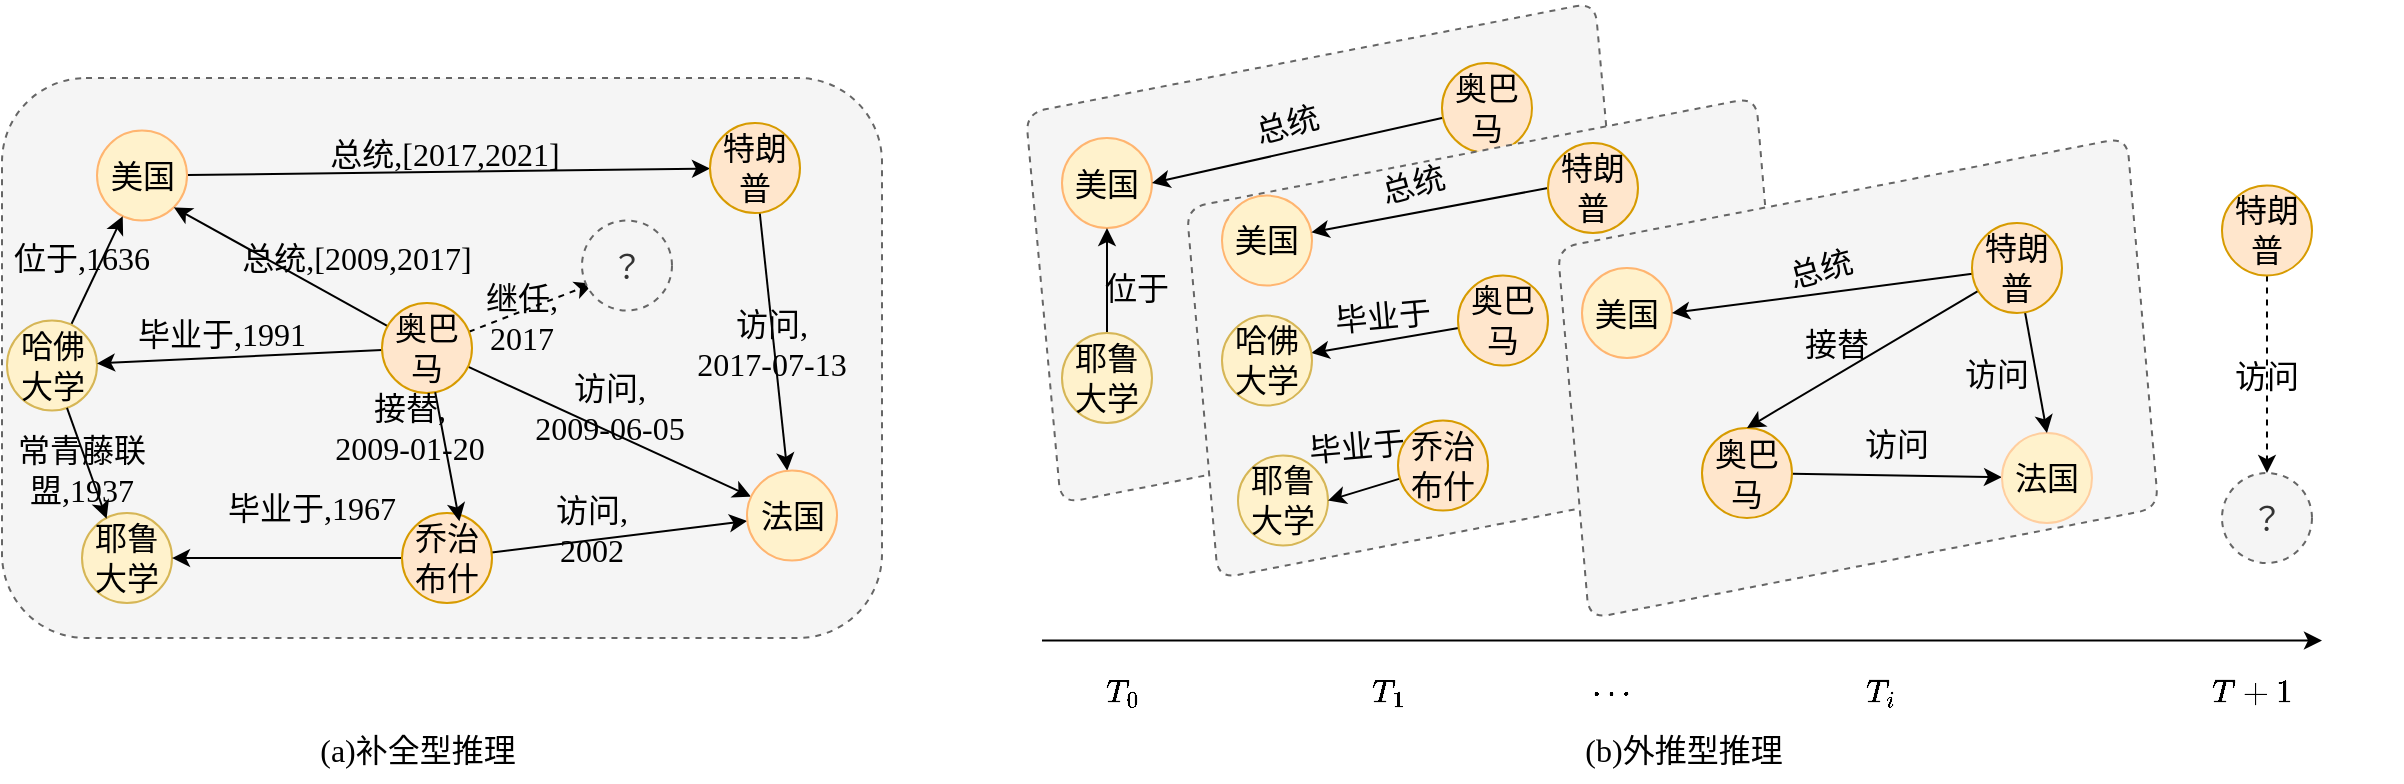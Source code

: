 <mxfile version="26.2.13" pages="5">
  <diagram id="81GqXSaDlbc567wn6Xm0" name="补全与外推">
    <mxGraphModel dx="1619" dy="1076" grid="1" gridSize="10" guides="1" tooltips="1" connect="1" arrows="1" fold="1" page="1" pageScale="1" pageWidth="827" pageHeight="1169" math="1" shadow="0">
      <root>
        <mxCell id="0" />
        <mxCell id="1" parent="0" />
        <mxCell id="kCC1RHfNPiSMf6bVF_6e-86" value="" style="rounded=1;whiteSpace=wrap;html=1;fontFamily=Helvetica;fontSize=11;labelBackgroundColor=default;dashed=1;fillColor=#f5f5f5;strokeColor=#666666;fontColor=#333333;" vertex="1" parent="1">
          <mxGeometry x="110" y="140" width="440" height="280" as="geometry" />
        </mxCell>
        <mxCell id="kCC1RHfNPiSMf6bVF_6e-17" style="edgeStyle=none;shape=connector;rounded=0;orthogonalLoop=1;jettySize=auto;html=1;strokeColor=default;align=center;verticalAlign=middle;fontFamily=Helvetica;fontSize=11;fontColor=default;labelBackgroundColor=default;endArrow=classic;" edge="1" parent="1" source="uMdjZSleRDP68CKqbVyE-2" target="kCC1RHfNPiSMf6bVF_6e-4">
          <mxGeometry relative="1" as="geometry" />
        </mxCell>
        <mxCell id="uMdjZSleRDP68CKqbVyE-2" value="&lt;font style=&quot;font-size: 16px;&quot; face=&quot;宋体&quot;&gt;美国&lt;/font&gt;" style="ellipse;whiteSpace=wrap;html=1;aspect=fixed;fillColor=#FFF2CC;strokeColor=#FFB570;" vertex="1" parent="1">
          <mxGeometry x="157.5" y="166.25" width="45" height="45" as="geometry" />
        </mxCell>
        <mxCell id="kCC1RHfNPiSMf6bVF_6e-7" style="rounded=0;orthogonalLoop=1;jettySize=auto;html=1;" edge="1" parent="1" source="uMdjZSleRDP68CKqbVyE-3" target="uMdjZSleRDP68CKqbVyE-2">
          <mxGeometry relative="1" as="geometry" />
        </mxCell>
        <mxCell id="uMdjZSleRDP68CKqbVyE-3" value="&lt;font style=&quot;font-size: 16px;&quot; face=&quot;宋体&quot;&gt;哈佛大学&lt;/font&gt;" style="ellipse;whiteSpace=wrap;html=1;aspect=fixed;fillColor=#fff2cc;strokeColor=#d6b656;" vertex="1" parent="1">
          <mxGeometry x="112.5" y="261.25" width="45" height="45" as="geometry" />
        </mxCell>
        <mxCell id="kCC1RHfNPiSMf6bVF_6e-1" value="&lt;font style=&quot;font-size: 16px;&quot; face=&quot;宋体&quot;&gt;耶鲁大学&lt;/font&gt;" style="ellipse;whiteSpace=wrap;html=1;aspect=fixed;fillColor=#fff2cc;strokeColor=#d6b656;" vertex="1" parent="1">
          <mxGeometry x="150" y="357.52" width="45" height="45" as="geometry" />
        </mxCell>
        <mxCell id="kCC1RHfNPiSMf6bVF_6e-13" style="edgeStyle=none;shape=connector;rounded=0;orthogonalLoop=1;jettySize=auto;html=1;strokeColor=default;align=center;verticalAlign=middle;fontFamily=Helvetica;fontSize=11;fontColor=default;labelBackgroundColor=default;endArrow=classic;" edge="1" parent="1" source="kCC1RHfNPiSMf6bVF_6e-3" target="uMdjZSleRDP68CKqbVyE-3">
          <mxGeometry relative="1" as="geometry" />
        </mxCell>
        <mxCell id="kCC1RHfNPiSMf6bVF_6e-21" style="edgeStyle=none;shape=connector;rounded=0;orthogonalLoop=1;jettySize=auto;html=1;strokeColor=default;align=center;verticalAlign=middle;fontFamily=Helvetica;fontSize=11;fontColor=default;labelBackgroundColor=default;endArrow=classic;" edge="1" parent="1" source="kCC1RHfNPiSMf6bVF_6e-3" target="kCC1RHfNPiSMf6bVF_6e-6">
          <mxGeometry relative="1" as="geometry" />
        </mxCell>
        <mxCell id="kCC1RHfNPiSMf6bVF_6e-29" style="edgeStyle=none;shape=connector;rounded=0;orthogonalLoop=1;jettySize=auto;html=1;entryX=1;entryY=1;entryDx=0;entryDy=0;strokeColor=default;align=center;verticalAlign=middle;fontFamily=Helvetica;fontSize=11;fontColor=default;labelBackgroundColor=default;endArrow=classic;" edge="1" parent="1" source="kCC1RHfNPiSMf6bVF_6e-3" target="uMdjZSleRDP68CKqbVyE-2">
          <mxGeometry relative="1" as="geometry" />
        </mxCell>
        <mxCell id="kCC1RHfNPiSMf6bVF_6e-32" style="edgeStyle=none;shape=connector;rounded=0;orthogonalLoop=1;jettySize=auto;html=1;strokeColor=default;align=center;verticalAlign=middle;fontFamily=Helvetica;fontSize=11;fontColor=default;labelBackgroundColor=default;endArrow=classic;entryX=0.121;entryY=0.702;entryDx=0;entryDy=0;entryPerimeter=0;dashed=1;" edge="1" parent="1" source="kCC1RHfNPiSMf6bVF_6e-3" target="kCC1RHfNPiSMf6bVF_6e-33">
          <mxGeometry relative="1" as="geometry">
            <mxPoint x="380" y="250.0" as="targetPoint" />
          </mxGeometry>
        </mxCell>
        <mxCell id="kCC1RHfNPiSMf6bVF_6e-3" value="&lt;font style=&quot;font-size: 16px;&quot; face=&quot;宋体&quot;&gt;奥巴马&lt;/font&gt;" style="ellipse;whiteSpace=wrap;html=1;aspect=fixed;fillColor=#ffe6cc;strokeColor=#d79b00;" vertex="1" parent="1">
          <mxGeometry x="300" y="252.5" width="45" height="45" as="geometry" />
        </mxCell>
        <mxCell id="kCC1RHfNPiSMf6bVF_6e-19" style="edgeStyle=none;shape=connector;rounded=0;orthogonalLoop=1;jettySize=auto;html=1;strokeColor=default;align=center;verticalAlign=middle;fontFamily=Helvetica;fontSize=11;fontColor=default;labelBackgroundColor=default;endArrow=classic;" edge="1" parent="1" source="kCC1RHfNPiSMf6bVF_6e-4" target="kCC1RHfNPiSMf6bVF_6e-6">
          <mxGeometry relative="1" as="geometry" />
        </mxCell>
        <mxCell id="kCC1RHfNPiSMf6bVF_6e-4" value="&lt;font style=&quot;font-size: 16px;&quot; face=&quot;宋体&quot;&gt;特朗普&lt;/font&gt;" style="ellipse;whiteSpace=wrap;html=1;aspect=fixed;fillColor=#ffe6cc;strokeColor=#d79b00;" vertex="1" parent="1">
          <mxGeometry x="464" y="162.5" width="45" height="45" as="geometry" />
        </mxCell>
        <mxCell id="kCC1RHfNPiSMf6bVF_6e-23" style="edgeStyle=none;shape=connector;rounded=0;orthogonalLoop=1;jettySize=auto;html=1;strokeColor=default;align=center;verticalAlign=middle;fontFamily=Helvetica;fontSize=11;fontColor=default;labelBackgroundColor=default;endArrow=classic;" edge="1" parent="1" source="kCC1RHfNPiSMf6bVF_6e-5" target="kCC1RHfNPiSMf6bVF_6e-6">
          <mxGeometry relative="1" as="geometry" />
        </mxCell>
        <mxCell id="kCC1RHfNPiSMf6bVF_6e-27" style="edgeStyle=none;shape=connector;rounded=0;orthogonalLoop=1;jettySize=auto;html=1;strokeColor=default;align=center;verticalAlign=middle;fontFamily=Helvetica;fontSize=11;fontColor=default;labelBackgroundColor=default;endArrow=classic;" edge="1" parent="1" source="kCC1RHfNPiSMf6bVF_6e-5" target="kCC1RHfNPiSMf6bVF_6e-1">
          <mxGeometry relative="1" as="geometry" />
        </mxCell>
        <mxCell id="kCC1RHfNPiSMf6bVF_6e-5" value="&lt;font style=&quot;font-size: 16px;&quot; face=&quot;宋体&quot;&gt;乔治布什&lt;/font&gt;" style="ellipse;whiteSpace=wrap;html=1;aspect=fixed;fillColor=#ffe6cc;strokeColor=#d79b00;" vertex="1" parent="1">
          <mxGeometry x="310" y="357.52" width="45" height="45" as="geometry" />
        </mxCell>
        <mxCell id="kCC1RHfNPiSMf6bVF_6e-6" value="&lt;font style=&quot;font-size: 16px;&quot; face=&quot;宋体&quot;&gt;法国&lt;/font&gt;" style="ellipse;whiteSpace=wrap;html=1;aspect=fixed;fillColor=#FFF2CC;strokeColor=#FFB570;" vertex="1" parent="1">
          <mxGeometry x="482.5" y="336.25" width="45" height="45" as="geometry" />
        </mxCell>
        <mxCell id="kCC1RHfNPiSMf6bVF_6e-8" value="&lt;font face=&quot;宋体&quot; style=&quot;font-size: 16px;&quot;&gt;位于,1636&lt;/font&gt;" style="text;html=1;align=center;verticalAlign=middle;whiteSpace=wrap;rounded=0;fontFamily=Helvetica;fontSize=11;fontColor=default;labelBackgroundColor=none;" vertex="1" parent="1">
          <mxGeometry x="110" y="215" width="80" height="30" as="geometry" />
        </mxCell>
        <mxCell id="kCC1RHfNPiSMf6bVF_6e-10" style="edgeStyle=none;shape=connector;rounded=0;orthogonalLoop=1;jettySize=auto;html=1;entryX=0.273;entryY=0.063;entryDx=0;entryDy=0;entryPerimeter=0;strokeColor=default;align=center;verticalAlign=middle;fontFamily=Helvetica;fontSize=11;fontColor=default;labelBackgroundColor=default;endArrow=classic;" edge="1" parent="1" source="uMdjZSleRDP68CKqbVyE-3" target="kCC1RHfNPiSMf6bVF_6e-1">
          <mxGeometry relative="1" as="geometry" />
        </mxCell>
        <mxCell id="kCC1RHfNPiSMf6bVF_6e-12" value="&lt;font face=&quot;宋体&quot; style=&quot;font-size: 16px;&quot;&gt;常青藤联盟,1937&lt;/font&gt;" style="text;html=1;align=center;verticalAlign=middle;whiteSpace=wrap;rounded=0;fontFamily=Helvetica;fontSize=11;fontColor=default;labelBackgroundColor=none;" vertex="1" parent="1">
          <mxGeometry x="110" y="321.25" width="80" height="30" as="geometry" />
        </mxCell>
        <mxCell id="kCC1RHfNPiSMf6bVF_6e-16" value="&lt;font face=&quot;宋体&quot; style=&quot;font-size: 16px;&quot;&gt;毕业于,1991&lt;/font&gt;" style="text;html=1;align=center;verticalAlign=middle;whiteSpace=wrap;rounded=0;fontFamily=Helvetica;fontSize=11;fontColor=default;labelBackgroundColor=none;" vertex="1" parent="1">
          <mxGeometry x="175" y="252.5" width="90" height="30" as="geometry" />
        </mxCell>
        <mxCell id="kCC1RHfNPiSMf6bVF_6e-18" value="&lt;font face=&quot;宋体&quot; style=&quot;font-size: 16px;&quot;&gt;总统,[2017,2021]&lt;/font&gt;" style="text;html=1;align=center;verticalAlign=middle;whiteSpace=wrap;rounded=0;fontFamily=Helvetica;fontSize=11;fontColor=default;labelBackgroundColor=none;" vertex="1" parent="1">
          <mxGeometry x="264" y="162.5" width="135" height="30" as="geometry" />
        </mxCell>
        <mxCell id="kCC1RHfNPiSMf6bVF_6e-20" value="&lt;font face=&quot;宋体&quot; style=&quot;font-size: 16px;&quot;&gt;访问,&lt;/font&gt;&lt;div&gt;&lt;font face=&quot;宋体&quot; style=&quot;font-size: 16px;&quot;&gt;2017-07-13&lt;/font&gt;&lt;/div&gt;" style="text;html=1;align=center;verticalAlign=middle;whiteSpace=wrap;rounded=0;fontFamily=Helvetica;fontSize=11;fontColor=default;labelBackgroundColor=none;" vertex="1" parent="1">
          <mxGeometry x="445" y="257.52" width="100" height="30" as="geometry" />
        </mxCell>
        <mxCell id="kCC1RHfNPiSMf6bVF_6e-22" value="&lt;font face=&quot;宋体&quot; style=&quot;font-size: 16px;&quot;&gt;访问,&lt;/font&gt;&lt;div&gt;&lt;font face=&quot;宋体&quot; style=&quot;font-size: 16px;&quot;&gt;2009-06-05&lt;/font&gt;&lt;/div&gt;" style="text;html=1;align=center;verticalAlign=middle;whiteSpace=wrap;rounded=0;fontFamily=Helvetica;fontSize=11;fontColor=default;labelBackgroundColor=none;" vertex="1" parent="1">
          <mxGeometry x="364" y="290" width="100" height="30" as="geometry" />
        </mxCell>
        <mxCell id="kCC1RHfNPiSMf6bVF_6e-24" value="&lt;font face=&quot;宋体&quot; style=&quot;font-size: 16px;&quot;&gt;访问,&lt;/font&gt;&lt;div&gt;&lt;font face=&quot;宋体&quot; style=&quot;font-size: 16px;&quot;&gt;2002&lt;/font&gt;&lt;/div&gt;" style="text;html=1;align=center;verticalAlign=middle;whiteSpace=wrap;rounded=0;fontFamily=Helvetica;fontSize=11;fontColor=default;labelBackgroundColor=none;" vertex="1" parent="1">
          <mxGeometry x="355" y="351.25" width="100" height="30" as="geometry" />
        </mxCell>
        <mxCell id="kCC1RHfNPiSMf6bVF_6e-25" style="edgeStyle=none;shape=connector;rounded=0;orthogonalLoop=1;jettySize=auto;html=1;entryX=0.638;entryY=0.091;entryDx=0;entryDy=0;entryPerimeter=0;strokeColor=default;align=center;verticalAlign=middle;fontFamily=Helvetica;fontSize=11;fontColor=default;labelBackgroundColor=default;endArrow=classic;" edge="1" parent="1" source="kCC1RHfNPiSMf6bVF_6e-3" target="kCC1RHfNPiSMf6bVF_6e-5">
          <mxGeometry relative="1" as="geometry" />
        </mxCell>
        <mxCell id="kCC1RHfNPiSMf6bVF_6e-26" value="&lt;font face=&quot;宋体&quot; style=&quot;font-size: 16px;&quot;&gt;接替,&lt;/font&gt;&lt;div&gt;&lt;font face=&quot;宋体&quot; style=&quot;font-size: 16px;&quot;&gt;2009-01-20&lt;/font&gt;&lt;/div&gt;" style="text;html=1;align=center;verticalAlign=middle;whiteSpace=wrap;rounded=0;fontFamily=Helvetica;fontSize=11;fontColor=default;labelBackgroundColor=none;" vertex="1" parent="1">
          <mxGeometry x="264" y="300" width="100" height="30" as="geometry" />
        </mxCell>
        <mxCell id="kCC1RHfNPiSMf6bVF_6e-28" value="&lt;font face=&quot;宋体&quot; style=&quot;font-size: 16px;&quot;&gt;毕业于,1967&lt;/font&gt;" style="text;html=1;align=center;verticalAlign=middle;whiteSpace=wrap;rounded=0;fontFamily=Helvetica;fontSize=11;fontColor=default;labelBackgroundColor=none;" vertex="1" parent="1">
          <mxGeometry x="220" y="340" width="90" height="30" as="geometry" />
        </mxCell>
        <mxCell id="kCC1RHfNPiSMf6bVF_6e-30" value="&lt;font face=&quot;宋体&quot; style=&quot;font-size: 16px;&quot;&gt;总统,[2009,2017]&lt;/font&gt;" style="text;html=1;align=center;verticalAlign=middle;whiteSpace=wrap;rounded=0;fontFamily=Helvetica;fontSize=11;fontColor=default;labelBackgroundColor=none;" vertex="1" parent="1">
          <mxGeometry x="220" y="215" width="135" height="30" as="geometry" />
        </mxCell>
        <mxCell id="kCC1RHfNPiSMf6bVF_6e-33" value="&lt;font style=&quot;font-size: 16px;&quot; face=&quot;宋体&quot;&gt;？&lt;/font&gt;" style="ellipse;whiteSpace=wrap;html=1;aspect=fixed;dashed=1;fillColor=#f5f5f5;fontColor=#333333;strokeColor=#666666;" vertex="1" parent="1">
          <mxGeometry x="400" y="211.25" width="45" height="45" as="geometry" />
        </mxCell>
        <mxCell id="kCC1RHfNPiSMf6bVF_6e-34" value="&lt;font face=&quot;宋体&quot; style=&quot;font-size: 16px;&quot;&gt;继任,&lt;/font&gt;&lt;div&gt;&lt;font face=&quot;宋体&quot; style=&quot;font-size: 16px;&quot;&gt;2017&lt;/font&gt;&lt;/div&gt;" style="text;html=1;align=center;verticalAlign=middle;whiteSpace=wrap;rounded=0;fontFamily=Helvetica;fontSize=11;fontColor=default;labelBackgroundColor=none;" vertex="1" parent="1">
          <mxGeometry x="320" y="245" width="100" height="30" as="geometry" />
        </mxCell>
        <mxCell id="SxsmRkDO890ywjFQfSnb-1" value="" style="shape=parallelogram;perimeter=parallelogramPerimeter;whiteSpace=wrap;html=1;fixedSize=1;fontFamily=Helvetica;fontSize=11;fontColor=#333333;labelBackgroundColor=default;rounded=1;dashed=1;rotation=349;fillColor=#f5f5f5;strokeColor=#666666;" vertex="1" parent="1">
          <mxGeometry x="617.996" y="130.004" width="310" height="195" as="geometry" />
        </mxCell>
        <mxCell id="SxsmRkDO890ywjFQfSnb-2" value="&lt;font style=&quot;font-size: 16px;&quot; face=&quot;宋体&quot;&gt;美国&lt;/font&gt;" style="ellipse;whiteSpace=wrap;html=1;aspect=fixed;fillColor=#FFF2CC;strokeColor=#FFB570;" vertex="1" parent="1">
          <mxGeometry x="639.996" y="170.004" width="45" height="45" as="geometry" />
        </mxCell>
        <mxCell id="SxsmRkDO890ywjFQfSnb-3" style="edgeStyle=none;shape=connector;rounded=0;orthogonalLoop=1;jettySize=auto;html=1;strokeColor=default;align=center;verticalAlign=middle;fontFamily=Helvetica;fontSize=11;fontColor=default;labelBackgroundColor=default;endArrow=classic;entryX=1;entryY=0.5;entryDx=0;entryDy=0;" edge="1" parent="1" source="SxsmRkDO890ywjFQfSnb-4" target="SxsmRkDO890ywjFQfSnb-2">
          <mxGeometry relative="1" as="geometry" />
        </mxCell>
        <mxCell id="SxsmRkDO890ywjFQfSnb-4" value="&lt;font style=&quot;font-size: 16px;&quot; face=&quot;宋体&quot;&gt;奥巴马&lt;/font&gt;" style="ellipse;whiteSpace=wrap;html=1;aspect=fixed;fillColor=#ffe6cc;strokeColor=#d79b00;" vertex="1" parent="1">
          <mxGeometry x="829.996" y="132.504" width="45" height="45" as="geometry" />
        </mxCell>
        <mxCell id="SxsmRkDO890ywjFQfSnb-5" style="edgeStyle=none;shape=connector;rounded=0;orthogonalLoop=1;jettySize=auto;html=1;strokeColor=default;align=center;verticalAlign=middle;fontFamily=Helvetica;fontSize=11;fontColor=default;labelBackgroundColor=default;endArrow=classic;" edge="1" parent="1" source="SxsmRkDO890ywjFQfSnb-6" target="SxsmRkDO890ywjFQfSnb-2">
          <mxGeometry relative="1" as="geometry" />
        </mxCell>
        <mxCell id="SxsmRkDO890ywjFQfSnb-6" value="&lt;font style=&quot;font-size: 16px;&quot; face=&quot;宋体&quot;&gt;耶鲁大学&lt;/font&gt;" style="ellipse;whiteSpace=wrap;html=1;aspect=fixed;fillColor=#fff2cc;strokeColor=#d6b656;" vertex="1" parent="1">
          <mxGeometry x="639.996" y="267.504" width="45" height="45" as="geometry" />
        </mxCell>
        <mxCell id="SxsmRkDO890ywjFQfSnb-7" value="" style="shape=parallelogram;perimeter=parallelogramPerimeter;whiteSpace=wrap;html=1;fixedSize=1;fontFamily=Helvetica;fontSize=11;fontColor=#333333;labelBackgroundColor=default;rounded=1;dashed=1;rotation=349;fillColor=#f5f5f5;strokeColor=#666666;" vertex="1" parent="1">
          <mxGeometry x="697.496" y="177.504" width="310" height="185" as="geometry" />
        </mxCell>
        <mxCell id="SxsmRkDO890ywjFQfSnb-8" value="&lt;font style=&quot;font-size: 16px;&quot; face=&quot;宋体&quot;&gt;美国&lt;/font&gt;" style="ellipse;whiteSpace=wrap;html=1;aspect=fixed;fillColor=#FFF2CC;strokeColor=#FFB570;" vertex="1" parent="1">
          <mxGeometry x="719.996" y="198.774" width="45" height="45" as="geometry" />
        </mxCell>
        <mxCell id="SxsmRkDO890ywjFQfSnb-9" style="edgeStyle=none;shape=connector;rounded=0;orthogonalLoop=1;jettySize=auto;html=1;strokeColor=default;align=center;verticalAlign=middle;fontFamily=Helvetica;fontSize=11;fontColor=default;labelBackgroundColor=default;endArrow=classic;exitX=0;exitY=0.5;exitDx=0;exitDy=0;" edge="1" parent="1" source="SxsmRkDO890ywjFQfSnb-10" target="SxsmRkDO890ywjFQfSnb-8">
          <mxGeometry relative="1" as="geometry">
            <mxPoint x="897.996" y="195.004" as="sourcePoint" />
          </mxGeometry>
        </mxCell>
        <mxCell id="SxsmRkDO890ywjFQfSnb-10" value="&lt;font style=&quot;font-size: 16px;&quot; face=&quot;宋体&quot;&gt;特朗普&lt;/font&gt;" style="ellipse;whiteSpace=wrap;html=1;aspect=fixed;fillColor=#ffe6cc;strokeColor=#d79b00;" vertex="1" parent="1">
          <mxGeometry x="882.996" y="172.504" width="45" height="45" as="geometry" />
        </mxCell>
        <mxCell id="SxsmRkDO890ywjFQfSnb-11" style="edgeStyle=none;shape=connector;rounded=0;orthogonalLoop=1;jettySize=auto;html=1;strokeColor=default;align=center;verticalAlign=middle;fontFamily=Helvetica;fontSize=11;fontColor=default;labelBackgroundColor=default;endArrow=classic;" edge="1" parent="1" source="SxsmRkDO890ywjFQfSnb-12" target="SxsmRkDO890ywjFQfSnb-14">
          <mxGeometry relative="1" as="geometry" />
        </mxCell>
        <mxCell id="SxsmRkDO890ywjFQfSnb-12" value="&lt;font style=&quot;font-size: 16px;&quot; face=&quot;宋体&quot;&gt;奥巴马&lt;/font&gt;" style="ellipse;whiteSpace=wrap;html=1;aspect=fixed;fillColor=#ffe6cc;strokeColor=#d79b00;" vertex="1" parent="1">
          <mxGeometry x="837.996" y="238.774" width="45" height="45" as="geometry" />
        </mxCell>
        <mxCell id="SxsmRkDO890ywjFQfSnb-13" value="&lt;font style=&quot;font-size: 16px;&quot; face=&quot;宋体&quot;&gt;耶鲁大学&lt;/font&gt;" style="ellipse;whiteSpace=wrap;html=1;aspect=fixed;fillColor=#fff2cc;strokeColor=#d6b656;" vertex="1" parent="1">
          <mxGeometry x="727.996" y="328.774" width="45" height="45" as="geometry" />
        </mxCell>
        <mxCell id="SxsmRkDO890ywjFQfSnb-14" value="&lt;font style=&quot;font-size: 16px;&quot; face=&quot;宋体&quot;&gt;哈佛大学&lt;/font&gt;" style="ellipse;whiteSpace=wrap;html=1;aspect=fixed;fillColor=#fff2cc;strokeColor=#d6b656;" vertex="1" parent="1">
          <mxGeometry x="719.996" y="258.774" width="45" height="45" as="geometry" />
        </mxCell>
        <mxCell id="SxsmRkDO890ywjFQfSnb-15" style="edgeStyle=none;shape=connector;rounded=0;orthogonalLoop=1;jettySize=auto;html=1;entryX=1;entryY=0.5;entryDx=0;entryDy=0;strokeColor=default;align=center;verticalAlign=middle;fontFamily=Helvetica;fontSize=11;fontColor=default;labelBackgroundColor=default;endArrow=classic;" edge="1" parent="1" source="SxsmRkDO890ywjFQfSnb-16" target="SxsmRkDO890ywjFQfSnb-13">
          <mxGeometry relative="1" as="geometry" />
        </mxCell>
        <mxCell id="SxsmRkDO890ywjFQfSnb-16" value="&lt;font style=&quot;font-size: 16px;&quot; face=&quot;宋体&quot;&gt;乔治布什&lt;/font&gt;" style="ellipse;whiteSpace=wrap;html=1;aspect=fixed;fillColor=#ffe6cc;strokeColor=#d79b00;" vertex="1" parent="1">
          <mxGeometry x="807.996" y="311.274" width="45" height="45" as="geometry" />
        </mxCell>
        <mxCell id="SxsmRkDO890ywjFQfSnb-17" value="" style="shape=parallelogram;perimeter=parallelogramPerimeter;whiteSpace=wrap;html=1;fixedSize=1;fontFamily=Helvetica;fontSize=11;fontColor=#333333;labelBackgroundColor=default;rounded=1;dashed=1;rotation=349;fillColor=#f5f5f5;strokeColor=#666666;" vertex="1" parent="1">
          <mxGeometry x="882.998" y="197.5" width="310" height="185" as="geometry" />
        </mxCell>
        <mxCell id="SxsmRkDO890ywjFQfSnb-18" value="&lt;font style=&quot;font-size: 16px;&quot; face=&quot;宋体&quot;&gt;美国&lt;/font&gt;" style="ellipse;whiteSpace=wrap;html=1;aspect=fixed;fillColor=#FFF2CC;strokeColor=#FFB570;" vertex="1" parent="1">
          <mxGeometry x="899.996" y="235.004" width="45" height="45" as="geometry" />
        </mxCell>
        <mxCell id="SxsmRkDO890ywjFQfSnb-19" style="edgeStyle=none;shape=connector;rounded=0;orthogonalLoop=1;jettySize=auto;html=1;strokeColor=default;align=center;verticalAlign=middle;fontFamily=Helvetica;fontSize=11;fontColor=default;labelBackgroundColor=default;endArrow=classic;" edge="1" parent="1" source="SxsmRkDO890ywjFQfSnb-20" target="SxsmRkDO890ywjFQfSnb-21">
          <mxGeometry relative="1" as="geometry" />
        </mxCell>
        <mxCell id="SxsmRkDO890ywjFQfSnb-20" value="&lt;font style=&quot;font-size: 16px;&quot; face=&quot;宋体&quot;&gt;奥巴马&lt;/font&gt;" style="ellipse;whiteSpace=wrap;html=1;aspect=fixed;fillColor=#ffe6cc;strokeColor=#d79b00;" vertex="1" parent="1">
          <mxGeometry x="959.996" y="315.004" width="45" height="45" as="geometry" />
        </mxCell>
        <mxCell id="SxsmRkDO890ywjFQfSnb-21" value="&lt;font style=&quot;font-size: 16px;&quot; face=&quot;宋体&quot;&gt;法国&lt;/font&gt;" style="ellipse;whiteSpace=wrap;html=1;aspect=fixed;fillColor=#FFF2CC;strokeColor=#FFCE9F;" vertex="1" parent="1">
          <mxGeometry x="1109.996" y="317.504" width="45" height="45" as="geometry" />
        </mxCell>
        <mxCell id="SxsmRkDO890ywjFQfSnb-22" style="edgeStyle=none;shape=connector;rounded=0;orthogonalLoop=1;jettySize=auto;html=1;entryX=1;entryY=0.5;entryDx=0;entryDy=0;strokeColor=default;align=center;verticalAlign=middle;fontFamily=Helvetica;fontSize=11;fontColor=default;labelBackgroundColor=default;endArrow=classic;" edge="1" parent="1" source="SxsmRkDO890ywjFQfSnb-25" target="SxsmRkDO890ywjFQfSnb-18">
          <mxGeometry relative="1" as="geometry" />
        </mxCell>
        <mxCell id="SxsmRkDO890ywjFQfSnb-23" style="edgeStyle=none;shape=connector;rounded=0;orthogonalLoop=1;jettySize=auto;html=1;entryX=0.5;entryY=0;entryDx=0;entryDy=0;strokeColor=default;align=center;verticalAlign=middle;fontFamily=Helvetica;fontSize=11;fontColor=default;labelBackgroundColor=default;endArrow=classic;" edge="1" parent="1" source="SxsmRkDO890ywjFQfSnb-25" target="SxsmRkDO890ywjFQfSnb-21">
          <mxGeometry relative="1" as="geometry" />
        </mxCell>
        <mxCell id="SxsmRkDO890ywjFQfSnb-24" style="edgeStyle=none;shape=connector;rounded=0;orthogonalLoop=1;jettySize=auto;html=1;entryX=0.5;entryY=0;entryDx=0;entryDy=0;strokeColor=default;align=center;verticalAlign=middle;fontFamily=Helvetica;fontSize=11;fontColor=default;labelBackgroundColor=default;endArrow=classic;" edge="1" parent="1" source="SxsmRkDO890ywjFQfSnb-25" target="SxsmRkDO890ywjFQfSnb-20">
          <mxGeometry relative="1" as="geometry" />
        </mxCell>
        <mxCell id="SxsmRkDO890ywjFQfSnb-25" value="&lt;font style=&quot;font-size: 16px;&quot; face=&quot;宋体&quot;&gt;特朗普&lt;/font&gt;" style="ellipse;whiteSpace=wrap;html=1;aspect=fixed;fillColor=#ffe6cc;strokeColor=#d79b00;" vertex="1" parent="1">
          <mxGeometry x="1094.996" y="212.504" width="45" height="45" as="geometry" />
        </mxCell>
        <mxCell id="SxsmRkDO890ywjFQfSnb-26" value="&lt;font face=&quot;宋体&quot; style=&quot;font-size: 16px;&quot;&gt;总统&lt;/font&gt;" style="text;html=1;align=center;verticalAlign=middle;whiteSpace=wrap;rounded=0;fontFamily=Helvetica;fontSize=11;fontColor=default;labelBackgroundColor=none;rotation=-15;" vertex="1" parent="1">
          <mxGeometry x="684.996" y="147.504" width="135" height="30" as="geometry" />
        </mxCell>
        <mxCell id="SxsmRkDO890ywjFQfSnb-27" value="&lt;font face=&quot;宋体&quot; style=&quot;font-size: 16px;&quot;&gt;总统&lt;/font&gt;" style="text;html=1;align=center;verticalAlign=middle;whiteSpace=wrap;rounded=0;fontFamily=Helvetica;fontSize=11;fontColor=default;labelBackgroundColor=none;rotation=-15;" vertex="1" parent="1">
          <mxGeometry x="747.998" y="177.503" width="135" height="30" as="geometry" />
        </mxCell>
        <mxCell id="SxsmRkDO890ywjFQfSnb-28" value="&lt;font face=&quot;宋体&quot; style=&quot;font-size: 16px;&quot;&gt;毕业于&lt;/font&gt;" style="text;html=1;align=center;verticalAlign=middle;whiteSpace=wrap;rounded=0;fontFamily=Helvetica;fontSize=11;fontColor=default;labelBackgroundColor=none;rotation=-5;" vertex="1" parent="1">
          <mxGeometry x="732.998" y="243.773" width="135" height="30" as="geometry" />
        </mxCell>
        <mxCell id="SxsmRkDO890ywjFQfSnb-29" value="&lt;font face=&quot;宋体&quot; style=&quot;font-size: 16px;&quot;&gt;毕业于&lt;/font&gt;" style="text;html=1;align=center;verticalAlign=middle;whiteSpace=wrap;rounded=0;fontFamily=Helvetica;fontSize=11;fontColor=default;labelBackgroundColor=none;rotation=-5;" vertex="1" parent="1">
          <mxGeometry x="719.997" y="308.77" width="135" height="30" as="geometry" />
        </mxCell>
        <mxCell id="SxsmRkDO890ywjFQfSnb-30" value="&lt;font face=&quot;宋体&quot; style=&quot;font-size: 16px;&quot;&gt;位于&lt;/font&gt;" style="text;html=1;align=center;verticalAlign=middle;whiteSpace=wrap;rounded=0;fontFamily=Helvetica;fontSize=11;fontColor=default;labelBackgroundColor=none;rotation=0;" vertex="1" parent="1">
          <mxGeometry x="609.997" y="230.0" width="135" height="30" as="geometry" />
        </mxCell>
        <mxCell id="SxsmRkDO890ywjFQfSnb-31" value="&lt;font face=&quot;宋体&quot; style=&quot;font-size: 16px;&quot;&gt;总统&lt;/font&gt;" style="text;html=1;align=center;verticalAlign=middle;whiteSpace=wrap;rounded=0;fontFamily=Helvetica;fontSize=11;fontColor=default;labelBackgroundColor=none;rotation=-15;" vertex="1" parent="1">
          <mxGeometry x="952.498" y="220.003" width="135" height="30" as="geometry" />
        </mxCell>
        <mxCell id="SxsmRkDO890ywjFQfSnb-32" value="&lt;font face=&quot;宋体&quot; style=&quot;font-size: 16px;&quot;&gt;访问&lt;/font&gt;" style="text;html=1;align=center;verticalAlign=middle;whiteSpace=wrap;rounded=0;fontFamily=Helvetica;fontSize=11;fontColor=default;labelBackgroundColor=none;rotation=0;" vertex="1" parent="1">
          <mxGeometry x="989.998" y="307.503" width="135" height="30" as="geometry" />
        </mxCell>
        <mxCell id="SxsmRkDO890ywjFQfSnb-33" value="&lt;font face=&quot;宋体&quot; style=&quot;font-size: 16px;&quot;&gt;访问&lt;/font&gt;" style="text;html=1;align=center;verticalAlign=middle;whiteSpace=wrap;rounded=0;fontFamily=Helvetica;fontSize=11;fontColor=default;labelBackgroundColor=none;rotation=0;" vertex="1" parent="1">
          <mxGeometry x="1039.996" y="272.504" width="135" height="30" as="geometry" />
        </mxCell>
        <mxCell id="SxsmRkDO890ywjFQfSnb-34" value="&lt;font face=&quot;宋体&quot; style=&quot;font-size: 16px;&quot;&gt;接替&lt;/font&gt;" style="text;html=1;align=center;verticalAlign=middle;whiteSpace=wrap;rounded=0;fontFamily=Helvetica;fontSize=11;fontColor=default;labelBackgroundColor=none;rotation=0;" vertex="1" parent="1">
          <mxGeometry x="959.996" y="257.504" width="135" height="30" as="geometry" />
        </mxCell>
        <mxCell id="SxsmRkDO890ywjFQfSnb-35" style="edgeStyle=none;shape=connector;rounded=0;orthogonalLoop=1;jettySize=auto;html=1;strokeColor=default;align=center;verticalAlign=middle;fontFamily=Helvetica;fontSize=11;fontColor=default;labelBackgroundColor=default;endArrow=classic;" edge="1" parent="1">
          <mxGeometry relative="1" as="geometry">
            <mxPoint x="629.996" y="421.254" as="sourcePoint" />
            <mxPoint x="1269.996" y="421.254" as="targetPoint" />
          </mxGeometry>
        </mxCell>
        <mxCell id="SxsmRkDO890ywjFQfSnb-36" value="&lt;font face=&quot;Times New Roman&quot; style=&quot;font-size: 16px;&quot;&gt;$$T_0$$&lt;/font&gt;" style="text;html=1;align=center;verticalAlign=middle;whiteSpace=wrap;rounded=0;fontFamily=Helvetica;fontSize=11;fontColor=default;labelBackgroundColor=none;" vertex="1" parent="1">
          <mxGeometry x="639.996" y="431.254" width="60" height="30" as="geometry" />
        </mxCell>
        <mxCell id="SxsmRkDO890ywjFQfSnb-37" value="&lt;font face=&quot;Times New Roman&quot; style=&quot;font-size: 16px;&quot;&gt;$$T_1$$&lt;/font&gt;" style="text;html=1;align=center;verticalAlign=middle;whiteSpace=wrap;rounded=0;fontFamily=Helvetica;fontSize=11;fontColor=default;labelBackgroundColor=none;" vertex="1" parent="1">
          <mxGeometry x="772.996" y="431.254" width="60" height="30" as="geometry" />
        </mxCell>
        <mxCell id="SxsmRkDO890ywjFQfSnb-38" value="&lt;font face=&quot;Times New Roman&quot; style=&quot;font-size: 16px;&quot;&gt;$$T_i$$&lt;/font&gt;" style="text;html=1;align=center;verticalAlign=middle;whiteSpace=wrap;rounded=0;fontFamily=Helvetica;fontSize=11;fontColor=default;labelBackgroundColor=none;" vertex="1" parent="1">
          <mxGeometry x="1019.996" y="431.254" width="60" height="30" as="geometry" />
        </mxCell>
        <mxCell id="SxsmRkDO890ywjFQfSnb-39" value="&lt;font face=&quot;Times New Roman&quot; style=&quot;font-size: 16px;&quot;&gt;$$\cdots$$&lt;/font&gt;" style="text;html=1;align=center;verticalAlign=middle;whiteSpace=wrap;rounded=0;fontFamily=Helvetica;fontSize=11;fontColor=default;labelBackgroundColor=none;" vertex="1" parent="1">
          <mxGeometry x="884.996" y="431.254" width="60" height="30" as="geometry" />
        </mxCell>
        <mxCell id="SxsmRkDO890ywjFQfSnb-40" style="edgeStyle=none;shape=connector;rounded=0;orthogonalLoop=1;jettySize=auto;html=1;entryX=0.5;entryY=0;entryDx=0;entryDy=0;strokeColor=default;align=center;verticalAlign=middle;fontFamily=Helvetica;fontSize=11;fontColor=default;labelBackgroundColor=default;endArrow=classic;dashed=1;" edge="1" parent="1" source="SxsmRkDO890ywjFQfSnb-41" target="SxsmRkDO890ywjFQfSnb-42">
          <mxGeometry relative="1" as="geometry" />
        </mxCell>
        <mxCell id="SxsmRkDO890ywjFQfSnb-41" value="&lt;font style=&quot;font-size: 16px;&quot; face=&quot;宋体&quot;&gt;特朗普&lt;/font&gt;" style="ellipse;whiteSpace=wrap;html=1;aspect=fixed;fillColor=#ffe6cc;strokeColor=#d79b00;" vertex="1" parent="1">
          <mxGeometry x="1219.996" y="193.774" width="45" height="45" as="geometry" />
        </mxCell>
        <mxCell id="SxsmRkDO890ywjFQfSnb-42" value="&lt;font style=&quot;font-size: 16px;&quot; face=&quot;宋体&quot;&gt;？&lt;/font&gt;" style="ellipse;whiteSpace=wrap;html=1;aspect=fixed;dashed=1;fillColor=#f5f5f5;fontColor=#333333;strokeColor=#666666;" vertex="1" parent="1">
          <mxGeometry x="1219.996" y="337.504" width="45" height="45" as="geometry" />
        </mxCell>
        <mxCell id="SxsmRkDO890ywjFQfSnb-43" value="&lt;font face=&quot;Times New Roman&quot; style=&quot;font-size: 16px;&quot;&gt;$$T +1$$&lt;/font&gt;" style="text;html=1;align=center;verticalAlign=middle;whiteSpace=wrap;rounded=0;fontFamily=Helvetica;fontSize=11;fontColor=default;labelBackgroundColor=none;" vertex="1" parent="1">
          <mxGeometry x="1204.996" y="431.254" width="60" height="30" as="geometry" />
        </mxCell>
        <mxCell id="SxsmRkDO890ywjFQfSnb-44" value="&lt;font face=&quot;宋体&quot; style=&quot;font-size: 16px;&quot;&gt;访问&lt;/font&gt;" style="text;html=1;align=center;verticalAlign=middle;whiteSpace=wrap;rounded=0;fontFamily=Helvetica;fontSize=11;fontColor=default;labelBackgroundColor=none;rotation=0;" vertex="1" parent="1">
          <mxGeometry x="1174.996" y="273.774" width="135" height="30" as="geometry" />
        </mxCell>
        <mxCell id="SxsmRkDO890ywjFQfSnb-45" value="&lt;font face=&quot;Times New Roman&quot; style=&quot;font-size: 16px;&quot;&gt;(a)&lt;/font&gt;&lt;font face=&quot;宋体&quot; style=&quot;font-size: 16px;&quot;&gt;补全型推理&lt;/font&gt;" style="text;html=1;align=center;verticalAlign=middle;whiteSpace=wrap;rounded=0;fontFamily=Helvetica;fontSize=11;fontColor=default;labelBackgroundColor=none;" vertex="1" parent="1">
          <mxGeometry x="222" y="461.25" width="192" height="30" as="geometry" />
        </mxCell>
        <mxCell id="SxsmRkDO890ywjFQfSnb-46" value="&lt;font face=&quot;Times New Roman&quot; style=&quot;font-size: 16px;&quot;&gt;(b)&lt;/font&gt;&lt;font face=&quot;宋体&quot; style=&quot;font-size: 16px;&quot;&gt;外推型推理&lt;/font&gt;" style="text;html=1;align=center;verticalAlign=middle;whiteSpace=wrap;rounded=0;fontFamily=Helvetica;fontSize=11;fontColor=default;labelBackgroundColor=none;" vertex="1" parent="1">
          <mxGeometry x="855" y="461.25" width="192" height="30" as="geometry" />
        </mxCell>
      </root>
    </mxGraphModel>
  </diagram>
  <diagram name="补全与外推 的副本" id="g9lFmbwJSPz4IzoPVg4u">
    <mxGraphModel dx="1333" dy="886" grid="1" gridSize="10" guides="1" tooltips="1" connect="1" arrows="1" fold="1" page="1" pageScale="1" pageWidth="827" pageHeight="1169" math="1" shadow="0">
      <root>
        <mxCell id="5TXrKK4w8m3McSs9-dCN-0" />
        <mxCell id="5TXrKK4w8m3McSs9-dCN-1" parent="5TXrKK4w8m3McSs9-dCN-0" />
        <mxCell id="5TXrKK4w8m3McSs9-dCN-3" value="" style="shape=parallelogram;perimeter=parallelogramPerimeter;whiteSpace=wrap;html=1;fixedSize=1;fontFamily=Helvetica;fontSize=11;fontColor=#333333;labelBackgroundColor=default;rounded=1;dashed=1;rotation=349;fillColor=#f5f5f5;strokeColor=#666666;" vertex="1" parent="5TXrKK4w8m3McSs9-dCN-1">
          <mxGeometry x="628" y="148.75" width="310" height="195" as="geometry" />
        </mxCell>
        <mxCell id="5TXrKK4w8m3McSs9-dCN-34" value="&lt;font style=&quot;font-size: 16px;&quot; face=&quot;宋体&quot;&gt;美国&lt;/font&gt;" style="ellipse;whiteSpace=wrap;html=1;aspect=fixed;fillColor=#FFF2CC;strokeColor=#FFB570;" vertex="1" parent="5TXrKK4w8m3McSs9-dCN-1">
          <mxGeometry x="650" y="188.75" width="45" height="45" as="geometry" />
        </mxCell>
        <mxCell id="5TXrKK4w8m3McSs9-dCN-35" style="edgeStyle=none;shape=connector;rounded=0;orthogonalLoop=1;jettySize=auto;html=1;strokeColor=default;align=center;verticalAlign=middle;fontFamily=Helvetica;fontSize=11;fontColor=default;labelBackgroundColor=default;endArrow=classic;entryX=1;entryY=0.5;entryDx=0;entryDy=0;" edge="1" parent="5TXrKK4w8m3McSs9-dCN-1" source="5TXrKK4w8m3McSs9-dCN-36" target="5TXrKK4w8m3McSs9-dCN-34">
          <mxGeometry relative="1" as="geometry" />
        </mxCell>
        <mxCell id="5TXrKK4w8m3McSs9-dCN-36" value="&lt;font style=&quot;font-size: 16px;&quot; face=&quot;宋体&quot;&gt;奥巴马&lt;/font&gt;" style="ellipse;whiteSpace=wrap;html=1;aspect=fixed;fillColor=#ffe6cc;strokeColor=#d79b00;" vertex="1" parent="5TXrKK4w8m3McSs9-dCN-1">
          <mxGeometry x="840" y="151.25" width="45" height="45" as="geometry" />
        </mxCell>
        <mxCell id="5TXrKK4w8m3McSs9-dCN-37" style="edgeStyle=none;shape=connector;rounded=0;orthogonalLoop=1;jettySize=auto;html=1;strokeColor=default;align=center;verticalAlign=middle;fontFamily=Helvetica;fontSize=11;fontColor=default;labelBackgroundColor=default;endArrow=classic;" edge="1" parent="5TXrKK4w8m3McSs9-dCN-1" source="5TXrKK4w8m3McSs9-dCN-38" target="5TXrKK4w8m3McSs9-dCN-34">
          <mxGeometry relative="1" as="geometry" />
        </mxCell>
        <mxCell id="5TXrKK4w8m3McSs9-dCN-38" value="&lt;font style=&quot;font-size: 16px;&quot; face=&quot;宋体&quot;&gt;耶鲁大学&lt;/font&gt;" style="ellipse;whiteSpace=wrap;html=1;aspect=fixed;fillColor=#fff2cc;strokeColor=#d6b656;" vertex="1" parent="5TXrKK4w8m3McSs9-dCN-1">
          <mxGeometry x="650" y="286.25" width="45" height="45" as="geometry" />
        </mxCell>
        <mxCell id="5TXrKK4w8m3McSs9-dCN-39" value="" style="shape=parallelogram;perimeter=parallelogramPerimeter;whiteSpace=wrap;html=1;fixedSize=1;fontFamily=Helvetica;fontSize=11;fontColor=#333333;labelBackgroundColor=default;rounded=1;dashed=1;rotation=349;fillColor=#f5f5f5;strokeColor=#666666;" vertex="1" parent="5TXrKK4w8m3McSs9-dCN-1">
          <mxGeometry x="707.5" y="196.25" width="310" height="185" as="geometry" />
        </mxCell>
        <mxCell id="5TXrKK4w8m3McSs9-dCN-40" value="&lt;font style=&quot;font-size: 16px;&quot; face=&quot;宋体&quot;&gt;美国&lt;/font&gt;" style="ellipse;whiteSpace=wrap;html=1;aspect=fixed;fillColor=#FFF2CC;strokeColor=#FFB570;" vertex="1" parent="5TXrKK4w8m3McSs9-dCN-1">
          <mxGeometry x="730" y="217.52" width="45" height="45" as="geometry" />
        </mxCell>
        <mxCell id="5TXrKK4w8m3McSs9-dCN-41" style="edgeStyle=none;shape=connector;rounded=0;orthogonalLoop=1;jettySize=auto;html=1;strokeColor=default;align=center;verticalAlign=middle;fontFamily=Helvetica;fontSize=11;fontColor=default;labelBackgroundColor=default;endArrow=classic;exitX=0;exitY=0.5;exitDx=0;exitDy=0;" edge="1" parent="5TXrKK4w8m3McSs9-dCN-1" source="5TXrKK4w8m3McSs9-dCN-42" target="5TXrKK4w8m3McSs9-dCN-40">
          <mxGeometry relative="1" as="geometry">
            <mxPoint x="908" y="213.75" as="sourcePoint" />
          </mxGeometry>
        </mxCell>
        <mxCell id="5TXrKK4w8m3McSs9-dCN-42" value="&lt;font style=&quot;font-size: 16px;&quot; face=&quot;宋体&quot;&gt;特朗普&lt;/font&gt;" style="ellipse;whiteSpace=wrap;html=1;aspect=fixed;fillColor=#ffe6cc;strokeColor=#d79b00;" vertex="1" parent="5TXrKK4w8m3McSs9-dCN-1">
          <mxGeometry x="893" y="191.25" width="45" height="45" as="geometry" />
        </mxCell>
        <mxCell id="5TXrKK4w8m3McSs9-dCN-43" style="edgeStyle=none;shape=connector;rounded=0;orthogonalLoop=1;jettySize=auto;html=1;strokeColor=default;align=center;verticalAlign=middle;fontFamily=Helvetica;fontSize=11;fontColor=default;labelBackgroundColor=default;endArrow=classic;" edge="1" parent="5TXrKK4w8m3McSs9-dCN-1" source="5TXrKK4w8m3McSs9-dCN-44" target="5TXrKK4w8m3McSs9-dCN-46">
          <mxGeometry relative="1" as="geometry" />
        </mxCell>
        <mxCell id="5TXrKK4w8m3McSs9-dCN-44" value="&lt;font style=&quot;font-size: 16px;&quot; face=&quot;宋体&quot;&gt;奥巴马&lt;/font&gt;" style="ellipse;whiteSpace=wrap;html=1;aspect=fixed;fillColor=#ffe6cc;strokeColor=#d79b00;" vertex="1" parent="5TXrKK4w8m3McSs9-dCN-1">
          <mxGeometry x="848" y="257.52" width="45" height="45" as="geometry" />
        </mxCell>
        <mxCell id="5TXrKK4w8m3McSs9-dCN-45" value="&lt;font style=&quot;font-size: 16px;&quot; face=&quot;宋体&quot;&gt;耶鲁大学&lt;/font&gt;" style="ellipse;whiteSpace=wrap;html=1;aspect=fixed;fillColor=#fff2cc;strokeColor=#d6b656;" vertex="1" parent="5TXrKK4w8m3McSs9-dCN-1">
          <mxGeometry x="738" y="347.52" width="45" height="45" as="geometry" />
        </mxCell>
        <mxCell id="5TXrKK4w8m3McSs9-dCN-46" value="&lt;font style=&quot;font-size: 16px;&quot; face=&quot;宋体&quot;&gt;哈佛大学&lt;/font&gt;" style="ellipse;whiteSpace=wrap;html=1;aspect=fixed;fillColor=#fff2cc;strokeColor=#d6b656;" vertex="1" parent="5TXrKK4w8m3McSs9-dCN-1">
          <mxGeometry x="730" y="277.52" width="45" height="45" as="geometry" />
        </mxCell>
        <mxCell id="5TXrKK4w8m3McSs9-dCN-47" style="edgeStyle=none;shape=connector;rounded=0;orthogonalLoop=1;jettySize=auto;html=1;entryX=1;entryY=0.5;entryDx=0;entryDy=0;strokeColor=default;align=center;verticalAlign=middle;fontFamily=Helvetica;fontSize=11;fontColor=default;labelBackgroundColor=default;endArrow=classic;" edge="1" parent="5TXrKK4w8m3McSs9-dCN-1" source="5TXrKK4w8m3McSs9-dCN-48" target="5TXrKK4w8m3McSs9-dCN-45">
          <mxGeometry relative="1" as="geometry" />
        </mxCell>
        <mxCell id="5TXrKK4w8m3McSs9-dCN-48" value="&lt;font style=&quot;font-size: 16px;&quot; face=&quot;宋体&quot;&gt;乔治布什&lt;/font&gt;" style="ellipse;whiteSpace=wrap;html=1;aspect=fixed;fillColor=#ffe6cc;strokeColor=#d79b00;" vertex="1" parent="5TXrKK4w8m3McSs9-dCN-1">
          <mxGeometry x="818" y="330.02" width="45" height="45" as="geometry" />
        </mxCell>
        <mxCell id="5TXrKK4w8m3McSs9-dCN-49" value="" style="shape=parallelogram;perimeter=parallelogramPerimeter;whiteSpace=wrap;html=1;fixedSize=1;fontFamily=Helvetica;fontSize=11;fontColor=#333333;labelBackgroundColor=default;rounded=1;dashed=1;rotation=349;fillColor=#f5f5f5;strokeColor=#666666;" vertex="1" parent="5TXrKK4w8m3McSs9-dCN-1">
          <mxGeometry x="893.002" y="216.246" width="310" height="185" as="geometry" />
        </mxCell>
        <mxCell id="5TXrKK4w8m3McSs9-dCN-50" value="&lt;font style=&quot;font-size: 16px;&quot; face=&quot;宋体&quot;&gt;美国&lt;/font&gt;" style="ellipse;whiteSpace=wrap;html=1;aspect=fixed;fillColor=#FFF2CC;strokeColor=#FFB570;" vertex="1" parent="5TXrKK4w8m3McSs9-dCN-1">
          <mxGeometry x="910" y="253.75" width="45" height="45" as="geometry" />
        </mxCell>
        <mxCell id="5TXrKK4w8m3McSs9-dCN-51" style="edgeStyle=none;shape=connector;rounded=0;orthogonalLoop=1;jettySize=auto;html=1;strokeColor=default;align=center;verticalAlign=middle;fontFamily=Helvetica;fontSize=11;fontColor=default;labelBackgroundColor=default;endArrow=classic;" edge="1" parent="5TXrKK4w8m3McSs9-dCN-1" source="5TXrKK4w8m3McSs9-dCN-52" target="5TXrKK4w8m3McSs9-dCN-53">
          <mxGeometry relative="1" as="geometry" />
        </mxCell>
        <mxCell id="5TXrKK4w8m3McSs9-dCN-52" value="&lt;font style=&quot;font-size: 16px;&quot; face=&quot;宋体&quot;&gt;奥巴马&lt;/font&gt;" style="ellipse;whiteSpace=wrap;html=1;aspect=fixed;fillColor=#ffe6cc;strokeColor=#d79b00;" vertex="1" parent="5TXrKK4w8m3McSs9-dCN-1">
          <mxGeometry x="970" y="333.75" width="45" height="45" as="geometry" />
        </mxCell>
        <mxCell id="5TXrKK4w8m3McSs9-dCN-53" value="&lt;font style=&quot;font-size: 16px;&quot; face=&quot;宋体&quot;&gt;法国&lt;/font&gt;" style="ellipse;whiteSpace=wrap;html=1;aspect=fixed;fillColor=#FFF2CC;strokeColor=#FFCE9F;" vertex="1" parent="5TXrKK4w8m3McSs9-dCN-1">
          <mxGeometry x="1120" y="336.25" width="45" height="45" as="geometry" />
        </mxCell>
        <mxCell id="5TXrKK4w8m3McSs9-dCN-54" style="edgeStyle=none;shape=connector;rounded=0;orthogonalLoop=1;jettySize=auto;html=1;entryX=1;entryY=0.5;entryDx=0;entryDy=0;strokeColor=default;align=center;verticalAlign=middle;fontFamily=Helvetica;fontSize=11;fontColor=default;labelBackgroundColor=default;endArrow=classic;" edge="1" parent="5TXrKK4w8m3McSs9-dCN-1" source="5TXrKK4w8m3McSs9-dCN-57" target="5TXrKK4w8m3McSs9-dCN-50">
          <mxGeometry relative="1" as="geometry" />
        </mxCell>
        <mxCell id="5TXrKK4w8m3McSs9-dCN-55" style="edgeStyle=none;shape=connector;rounded=0;orthogonalLoop=1;jettySize=auto;html=1;entryX=0.5;entryY=0;entryDx=0;entryDy=0;strokeColor=default;align=center;verticalAlign=middle;fontFamily=Helvetica;fontSize=11;fontColor=default;labelBackgroundColor=default;endArrow=classic;" edge="1" parent="5TXrKK4w8m3McSs9-dCN-1" source="5TXrKK4w8m3McSs9-dCN-57" target="5TXrKK4w8m3McSs9-dCN-53">
          <mxGeometry relative="1" as="geometry" />
        </mxCell>
        <mxCell id="5TXrKK4w8m3McSs9-dCN-56" style="edgeStyle=none;shape=connector;rounded=0;orthogonalLoop=1;jettySize=auto;html=1;entryX=0.5;entryY=0;entryDx=0;entryDy=0;strokeColor=default;align=center;verticalAlign=middle;fontFamily=Helvetica;fontSize=11;fontColor=default;labelBackgroundColor=default;endArrow=classic;" edge="1" parent="5TXrKK4w8m3McSs9-dCN-1" source="5TXrKK4w8m3McSs9-dCN-57" target="5TXrKK4w8m3McSs9-dCN-52">
          <mxGeometry relative="1" as="geometry" />
        </mxCell>
        <mxCell id="5TXrKK4w8m3McSs9-dCN-57" value="&lt;font style=&quot;font-size: 16px;&quot; face=&quot;宋体&quot;&gt;特朗普&lt;/font&gt;" style="ellipse;whiteSpace=wrap;html=1;aspect=fixed;fillColor=#ffe6cc;strokeColor=#d79b00;" vertex="1" parent="5TXrKK4w8m3McSs9-dCN-1">
          <mxGeometry x="1105" y="231.25" width="45" height="45" as="geometry" />
        </mxCell>
        <mxCell id="5TXrKK4w8m3McSs9-dCN-58" value="&lt;font face=&quot;宋体&quot; style=&quot;font-size: 16px;&quot;&gt;总统&lt;/font&gt;" style="text;html=1;align=center;verticalAlign=middle;whiteSpace=wrap;rounded=0;fontFamily=Helvetica;fontSize=11;fontColor=default;labelBackgroundColor=none;rotation=-15;" vertex="1" parent="5TXrKK4w8m3McSs9-dCN-1">
          <mxGeometry x="695" y="166.25" width="135" height="30" as="geometry" />
        </mxCell>
        <mxCell id="5TXrKK4w8m3McSs9-dCN-59" value="&lt;font face=&quot;宋体&quot; style=&quot;font-size: 16px;&quot;&gt;总统&lt;/font&gt;" style="text;html=1;align=center;verticalAlign=middle;whiteSpace=wrap;rounded=0;fontFamily=Helvetica;fontSize=11;fontColor=default;labelBackgroundColor=none;rotation=-15;" vertex="1" parent="5TXrKK4w8m3McSs9-dCN-1">
          <mxGeometry x="758.002" y="196.249" width="135" height="30" as="geometry" />
        </mxCell>
        <mxCell id="5TXrKK4w8m3McSs9-dCN-60" value="&lt;font face=&quot;宋体&quot; style=&quot;font-size: 16px;&quot;&gt;毕业于&lt;/font&gt;" style="text;html=1;align=center;verticalAlign=middle;whiteSpace=wrap;rounded=0;fontFamily=Helvetica;fontSize=11;fontColor=default;labelBackgroundColor=none;rotation=-5;" vertex="1" parent="5TXrKK4w8m3McSs9-dCN-1">
          <mxGeometry x="743.002" y="262.519" width="135" height="30" as="geometry" />
        </mxCell>
        <mxCell id="5TXrKK4w8m3McSs9-dCN-61" value="&lt;font face=&quot;宋体&quot; style=&quot;font-size: 16px;&quot;&gt;毕业于&lt;/font&gt;" style="text;html=1;align=center;verticalAlign=middle;whiteSpace=wrap;rounded=0;fontFamily=Helvetica;fontSize=11;fontColor=default;labelBackgroundColor=none;rotation=-5;" vertex="1" parent="5TXrKK4w8m3McSs9-dCN-1">
          <mxGeometry x="730.0" y="327.516" width="135" height="30" as="geometry" />
        </mxCell>
        <mxCell id="5TXrKK4w8m3McSs9-dCN-62" value="&lt;font face=&quot;宋体&quot; style=&quot;font-size: 16px;&quot;&gt;位于&lt;/font&gt;" style="text;html=1;align=center;verticalAlign=middle;whiteSpace=wrap;rounded=0;fontFamily=Helvetica;fontSize=11;fontColor=default;labelBackgroundColor=none;rotation=0;" vertex="1" parent="5TXrKK4w8m3McSs9-dCN-1">
          <mxGeometry x="620.0" y="248.746" width="135" height="30" as="geometry" />
        </mxCell>
        <mxCell id="5TXrKK4w8m3McSs9-dCN-63" value="&lt;font face=&quot;宋体&quot; style=&quot;font-size: 16px;&quot;&gt;总统&lt;/font&gt;" style="text;html=1;align=center;verticalAlign=middle;whiteSpace=wrap;rounded=0;fontFamily=Helvetica;fontSize=11;fontColor=default;labelBackgroundColor=none;rotation=-15;" vertex="1" parent="5TXrKK4w8m3McSs9-dCN-1">
          <mxGeometry x="962.502" y="238.749" width="135" height="30" as="geometry" />
        </mxCell>
        <mxCell id="5TXrKK4w8m3McSs9-dCN-64" value="&lt;font face=&quot;宋体&quot; style=&quot;font-size: 16px;&quot;&gt;访问&lt;/font&gt;" style="text;html=1;align=center;verticalAlign=middle;whiteSpace=wrap;rounded=0;fontFamily=Helvetica;fontSize=11;fontColor=default;labelBackgroundColor=none;rotation=0;" vertex="1" parent="5TXrKK4w8m3McSs9-dCN-1">
          <mxGeometry x="1000.002" y="326.249" width="135" height="30" as="geometry" />
        </mxCell>
        <mxCell id="5TXrKK4w8m3McSs9-dCN-65" value="&lt;font face=&quot;宋体&quot; style=&quot;font-size: 16px;&quot;&gt;访问&lt;/font&gt;" style="text;html=1;align=center;verticalAlign=middle;whiteSpace=wrap;rounded=0;fontFamily=Helvetica;fontSize=11;fontColor=default;labelBackgroundColor=none;rotation=0;" vertex="1" parent="5TXrKK4w8m3McSs9-dCN-1">
          <mxGeometry x="1050" y="291.25" width="135" height="30" as="geometry" />
        </mxCell>
        <mxCell id="5TXrKK4w8m3McSs9-dCN-66" value="&lt;font face=&quot;宋体&quot; style=&quot;font-size: 16px;&quot;&gt;接替&lt;/font&gt;" style="text;html=1;align=center;verticalAlign=middle;whiteSpace=wrap;rounded=0;fontFamily=Helvetica;fontSize=11;fontColor=default;labelBackgroundColor=none;rotation=0;" vertex="1" parent="5TXrKK4w8m3McSs9-dCN-1">
          <mxGeometry x="970" y="276.25" width="135" height="30" as="geometry" />
        </mxCell>
        <mxCell id="5TXrKK4w8m3McSs9-dCN-67" style="edgeStyle=none;shape=connector;rounded=0;orthogonalLoop=1;jettySize=auto;html=1;strokeColor=default;align=center;verticalAlign=middle;fontFamily=Helvetica;fontSize=11;fontColor=default;labelBackgroundColor=default;endArrow=classic;" edge="1" parent="5TXrKK4w8m3McSs9-dCN-1">
          <mxGeometry relative="1" as="geometry">
            <mxPoint x="640" y="440" as="sourcePoint" />
            <mxPoint x="1280" y="440" as="targetPoint" />
          </mxGeometry>
        </mxCell>
        <mxCell id="5TXrKK4w8m3McSs9-dCN-68" value="&lt;font face=&quot;Times New Roman&quot; style=&quot;font-size: 16px;&quot;&gt;$$T_0$$&lt;/font&gt;" style="text;html=1;align=center;verticalAlign=middle;whiteSpace=wrap;rounded=0;fontFamily=Helvetica;fontSize=11;fontColor=default;labelBackgroundColor=none;" vertex="1" parent="5TXrKK4w8m3McSs9-dCN-1">
          <mxGeometry x="650" y="450" width="60" height="30" as="geometry" />
        </mxCell>
        <mxCell id="5TXrKK4w8m3McSs9-dCN-69" value="&lt;font face=&quot;Times New Roman&quot; style=&quot;font-size: 16px;&quot;&gt;$$T_1$$&lt;/font&gt;" style="text;html=1;align=center;verticalAlign=middle;whiteSpace=wrap;rounded=0;fontFamily=Helvetica;fontSize=11;fontColor=default;labelBackgroundColor=none;" vertex="1" parent="5TXrKK4w8m3McSs9-dCN-1">
          <mxGeometry x="783" y="450" width="60" height="30" as="geometry" />
        </mxCell>
        <mxCell id="5TXrKK4w8m3McSs9-dCN-70" value="&lt;font face=&quot;Times New Roman&quot; style=&quot;font-size: 16px;&quot;&gt;$$T_i$$&lt;/font&gt;" style="text;html=1;align=center;verticalAlign=middle;whiteSpace=wrap;rounded=0;fontFamily=Helvetica;fontSize=11;fontColor=default;labelBackgroundColor=none;" vertex="1" parent="5TXrKK4w8m3McSs9-dCN-1">
          <mxGeometry x="1030" y="450" width="60" height="30" as="geometry" />
        </mxCell>
        <mxCell id="5TXrKK4w8m3McSs9-dCN-71" value="&lt;font face=&quot;Times New Roman&quot; style=&quot;font-size: 16px;&quot;&gt;$$\cdots$$&lt;/font&gt;" style="text;html=1;align=center;verticalAlign=middle;whiteSpace=wrap;rounded=0;fontFamily=Helvetica;fontSize=11;fontColor=default;labelBackgroundColor=none;" vertex="1" parent="5TXrKK4w8m3McSs9-dCN-1">
          <mxGeometry x="895" y="450" width="60" height="30" as="geometry" />
        </mxCell>
        <mxCell id="SBng4rM49jkZ20taa2nh-1" style="edgeStyle=none;shape=connector;rounded=0;orthogonalLoop=1;jettySize=auto;html=1;entryX=0.5;entryY=0;entryDx=0;entryDy=0;strokeColor=default;align=center;verticalAlign=middle;fontFamily=Helvetica;fontSize=11;fontColor=default;labelBackgroundColor=default;endArrow=classic;dashed=1;" edge="1" parent="5TXrKK4w8m3McSs9-dCN-1" source="2VFwSrpVSBEK7V1SBxIe-0" target="SBng4rM49jkZ20taa2nh-0">
          <mxGeometry relative="1" as="geometry" />
        </mxCell>
        <mxCell id="2VFwSrpVSBEK7V1SBxIe-0" value="&lt;font style=&quot;font-size: 16px;&quot; face=&quot;宋体&quot;&gt;特朗普&lt;/font&gt;" style="ellipse;whiteSpace=wrap;html=1;aspect=fixed;fillColor=#ffe6cc;strokeColor=#d79b00;" vertex="1" parent="5TXrKK4w8m3McSs9-dCN-1">
          <mxGeometry x="1230" y="212.52" width="45" height="45" as="geometry" />
        </mxCell>
        <mxCell id="SBng4rM49jkZ20taa2nh-0" value="&lt;font style=&quot;font-size: 16px;&quot; face=&quot;宋体&quot;&gt;？&lt;/font&gt;" style="ellipse;whiteSpace=wrap;html=1;aspect=fixed;dashed=1;fillColor=#f5f5f5;fontColor=#333333;strokeColor=#666666;" vertex="1" parent="5TXrKK4w8m3McSs9-dCN-1">
          <mxGeometry x="1230" y="356.25" width="45" height="45" as="geometry" />
        </mxCell>
        <mxCell id="pSN8ZoA8ATtLNu2FQQ8Q-2" value="&lt;font face=&quot;Times New Roman&quot; style=&quot;font-size: 16px;&quot;&gt;$$T +1$$&lt;/font&gt;" style="text;html=1;align=center;verticalAlign=middle;whiteSpace=wrap;rounded=0;fontFamily=Helvetica;fontSize=11;fontColor=default;labelBackgroundColor=none;" vertex="1" parent="5TXrKK4w8m3McSs9-dCN-1">
          <mxGeometry x="1215" y="450" width="60" height="30" as="geometry" />
        </mxCell>
        <mxCell id="pSN8ZoA8ATtLNu2FQQ8Q-3" value="&lt;font face=&quot;宋体&quot; style=&quot;font-size: 16px;&quot;&gt;访问&lt;/font&gt;" style="text;html=1;align=center;verticalAlign=middle;whiteSpace=wrap;rounded=0;fontFamily=Helvetica;fontSize=11;fontColor=default;labelBackgroundColor=none;rotation=0;" vertex="1" parent="5TXrKK4w8m3McSs9-dCN-1">
          <mxGeometry x="1185" y="292.52" width="135" height="30" as="geometry" />
        </mxCell>
      </root>
    </mxGraphModel>
  </diagram>
  <diagram name="第 1 页" id="QX6baIYKUreJ2WzYbtbk">
    <mxGraphModel dx="2259" dy="1922" grid="1" gridSize="10" guides="1" tooltips="1" connect="1" arrows="1" fold="1" page="1" pageScale="1" pageWidth="827" pageHeight="1169" math="0" shadow="0">
      <root>
        <mxCell id="0" />
        <mxCell id="1" parent="0" />
        <mxCell id="ZEnR1woYkqBnwNMkH9m6-1" value="" style="rounded=1;whiteSpace=wrap;html=1;dashed=1;fontFamily=Times New Roman;" parent="1" vertex="1">
          <mxGeometry x="687" y="-339.5" width="323" height="319" as="geometry" />
        </mxCell>
        <mxCell id="ZEnR1woYkqBnwNMkH9m6-2" value="" style="rounded=1;whiteSpace=wrap;html=1;dashed=1;fontFamily=Times New Roman;" parent="1" vertex="1">
          <mxGeometry x="330" y="-339.5" width="323" height="317" as="geometry" />
        </mxCell>
        <mxCell id="ZEnR1woYkqBnwNMkH9m6-3" value="" style="rounded=1;whiteSpace=wrap;html=1;dashed=1;fontFamily=Times New Roman;" parent="1" vertex="1">
          <mxGeometry x="-20" y="-342.5" width="323" height="320" as="geometry" />
        </mxCell>
        <mxCell id="ZEnR1woYkqBnwNMkH9m6-5" style="edgeStyle=none;curved=1;rounded=0;orthogonalLoop=1;jettySize=auto;html=1;fontSize=14;startSize=8;endSize=8;endArrow=openThin;endFill=0;strokeColor=#FFB570;strokeWidth=2;fontFamily=Times New Roman;entryX=0.936;entryY=0.36;entryDx=0;entryDy=0;entryPerimeter=0;exitX=0;exitY=0.5;exitDx=0;exitDy=0;" parent="1" source="ZEnR1woYkqBnwNMkH9m6-10" target="ZEnR1woYkqBnwNMkH9m6-7" edge="1">
          <mxGeometry relative="1" as="geometry">
            <mxPoint x="100" y="-230" as="sourcePoint" />
          </mxGeometry>
        </mxCell>
        <mxCell id="ZEnR1woYkqBnwNMkH9m6-6" style="rounded=0;orthogonalLoop=1;jettySize=auto;html=1;entryX=0.5;entryY=0;entryDx=0;entryDy=0;fontSize=14;startSize=8;endSize=8;endArrow=openThin;endFill=0;strokeColor=#FFB570;strokeWidth=2;fillColor=#ffe6cc;fontFamily=Times New Roman;" parent="1" source="ZEnR1woYkqBnwNMkH9m6-7" target="ZEnR1woYkqBnwNMkH9m6-14" edge="1">
          <mxGeometry relative="1" as="geometry" />
        </mxCell>
        <mxCell id="ZEnR1woYkqBnwNMkH9m6-7" value="&lt;font&gt;USA&lt;/font&gt;" style="ellipse;whiteSpace=wrap;html=1;aspect=fixed;fillColor=#dae8fc;strokeColor=#6c8ebf;fontFamily=Times New Roman;fontSize=14;" parent="1" vertex="1">
          <mxGeometry x="28" y="-288" width="37" height="37" as="geometry" />
        </mxCell>
        <mxCell id="ZEnR1woYkqBnwNMkH9m6-9" value="&lt;span style=&quot;color: rgb(51, 51, 51); text-align: start;&quot;&gt;&lt;font&gt;Donald Trump&lt;/font&gt;&lt;/span&gt;" style="ellipse;whiteSpace=wrap;html=1;aspect=fixed;fillColor=#dae8fc;strokeColor=#6c8ebf;fontFamily=Times New Roman;fontSize=14;" parent="1" vertex="1">
          <mxGeometry x="189.5" y="-241" width="37" height="37" as="geometry" />
        </mxCell>
        <mxCell id="ZEnR1woYkqBnwNMkH9m6-10" value="&lt;span style=&quot;color: rgb(51, 51, 51); text-align: start;&quot;&gt;&lt;font&gt;Joe Biden&lt;/font&gt;&lt;/span&gt;" style="ellipse;whiteSpace=wrap;html=1;aspect=fixed;fillColor=#dae8fc;strokeColor=#6c8ebf;fontFamily=Times New Roman;fontSize=14;" parent="1" vertex="1">
          <mxGeometry x="205" y="-288.5" width="37" height="37" as="geometry" />
        </mxCell>
        <mxCell id="ZEnR1woYkqBnwNMkH9m6-11" style="rounded=0;orthogonalLoop=1;jettySize=auto;html=1;fontSize=14;startSize=8;endSize=8;endArrow=openThin;endFill=0;strokeColor=#FFB570;strokeWidth=2;entryX=0.5;entryY=1;entryDx=0;entryDy=0;fontFamily=Times New Roman;" parent="1" source="ZEnR1woYkqBnwNMkH9m6-12" target="4Hwfi5V8rL6_1j3d9u5l-13" edge="1">
          <mxGeometry relative="1" as="geometry">
            <mxPoint x="364.733" y="-230.867" as="targetPoint" />
          </mxGeometry>
        </mxCell>
        <mxCell id="ZEnR1woYkqBnwNMkH9m6-12" value="&lt;span style=&quot;color: rgb(51, 51, 51); text-align: start;&quot;&gt;&lt;font&gt;Justin Trudeau&lt;/font&gt;&lt;/span&gt;" style="ellipse;whiteSpace=wrap;html=1;aspect=fixed;fillColor=#dae8fc;strokeColor=#6c8ebf;fontFamily=Times New Roman;fontSize=14;" parent="1" vertex="1">
          <mxGeometry x="139" y="-144" width="37" height="37" as="geometry" />
        </mxCell>
        <mxCell id="ZEnR1woYkqBnwNMkH9m6-13" style="edgeStyle=none;curved=1;rounded=0;orthogonalLoop=1;jettySize=auto;html=1;fontSize=14;startSize=8;endSize=8;endArrow=openThin;endFill=0;strokeColor=#FFB570;strokeWidth=2;fontFamily=Times New Roman;" parent="1" source="ZEnR1woYkqBnwNMkH9m6-14" target="ZEnR1woYkqBnwNMkH9m6-12" edge="1">
          <mxGeometry relative="1" as="geometry" />
        </mxCell>
        <mxCell id="ZEnR1woYkqBnwNMkH9m6-14" value="&lt;font&gt;Canada&lt;/font&gt;" style="ellipse;whiteSpace=wrap;html=1;aspect=fixed;fillColor=#dae8fc;strokeColor=#6c8ebf;fontFamily=Times New Roman;fontSize=14;" parent="1" vertex="1">
          <mxGeometry x="28" y="-163.5" width="37" height="37" as="geometry" />
        </mxCell>
        <mxCell id="ZEnR1woYkqBnwNMkH9m6-15" value="&lt;font&gt;President,2016&lt;/font&gt;" style="text;html=1;align=center;verticalAlign=middle;whiteSpace=wrap;rounded=0;fontSize=14;fontFamily=Times New Roman;" parent="1" vertex="1">
          <mxGeometry x="445.5" y="-234" width="60" height="30" as="geometry" />
        </mxCell>
        <mxCell id="ZEnR1woYkqBnwNMkH9m6-17" value="&lt;font&gt;Born in,1942&lt;/font&gt;" style="text;html=1;align=center;verticalAlign=middle;whiteSpace=wrap;rounded=0;fontSize=14;fontFamily=Times New Roman;" parent="1" vertex="1">
          <mxGeometry x="70" y="-271" width="114" height="30" as="geometry" />
        </mxCell>
        <mxCell id="ZEnR1woYkqBnwNMkH9m6-18" value="&lt;font&gt;&lt;span style=&quot;white-space: pre;&quot; data-slate-fragment=&quot;JTVCJTdCJTIydHlwZSUyMiUzQSUyMnBhcmFncmFwaCUyMiUyQyUyMmNoaWxkcmVuJTIyJTNBJTVCJTdCJTIyaWQlMjIlM0ElMjJlTFo0cG95QU96JTIyJTJDJTIycGFyYUlkeCUyMiUzQTAlMkMlMjJzcmMlMjIlM0ElMjJlc3RhYmxpc2glMjBkaXBsb21hdGljJTIwcmVsYXRpb24lMjIlMkMlMjJkc3QlMjIlM0ElMjIlRTUlQkIlQkElRTclQUIlOEIlRTUlQTQlOTYlRTQlQkElQTQlRTUlODUlQjMlRTclQjMlQkIlMjIlMkMlMjJtZXRhZGF0YSUyMiUzQSUyMiUyMiUyQyUyMm1ldGFEYXRhJTIyJTNBJTVCJTVEJTJDJTIydGV4dCUyMiUzQSUyMmVzdGFibGlzaCUyMGRpcGxvbWF0aWMlMjByZWxhdGlvbiUyMiU3RCU1RCU3RCU1RA==&quot;&gt;establish diplomatic&lt;/span&gt;&lt;/font&gt;&lt;div&gt;&lt;font&gt;&lt;span style=&quot;white-space: pre;&quot; data-slate-fragment=&quot;JTVCJTdCJTIydHlwZSUyMiUzQSUyMnBhcmFncmFwaCUyMiUyQyUyMmNoaWxkcmVuJTIyJTNBJTVCJTdCJTIyaWQlMjIlM0ElMjJlTFo0cG95QU96JTIyJTJDJTIycGFyYUlkeCUyMiUzQTAlMkMlMjJzcmMlMjIlM0ElMjJlc3RhYmxpc2glMjBkaXBsb21hdGljJTIwcmVsYXRpb24lMjIlMkMlMjJkc3QlMjIlM0ElMjIlRTUlQkIlQkElRTclQUIlOEIlRTUlQTQlOTYlRTQlQkElQTQlRTUlODUlQjMlRTclQjMlQkIlMjIlMkMlMjJtZXRhZGF0YSUyMiUzQSUyMiUyMiUyQyUyMm1ldGFEYXRhJTIyJTNBJTVCJTVEJTJDJTIydGV4dCUyMiUzQSUyMmVzdGFibGlzaCUyMGRpcGxvbWF0aWMlMjByZWxhdGlvbiUyMiU3RCU1RCU3RCU1RA==&quot;&gt; relation&lt;/span&gt;,1927&lt;/font&gt;&lt;/div&gt;" style="text;html=1;align=center;verticalAlign=middle;whiteSpace=wrap;rounded=0;fontSize=14;fontFamily=Times New Roman;" parent="1" vertex="1">
          <mxGeometry x="25.5" y="-212.5" width="60" height="30" as="geometry" />
        </mxCell>
        <mxCell id="ZEnR1woYkqBnwNMkH9m6-19" value="&lt;font&gt;Prime minister,2015&lt;/font&gt;" style="text;html=1;align=center;verticalAlign=middle;whiteSpace=wrap;rounded=0;fontSize=14;fontFamily=Times New Roman;" parent="1" vertex="1">
          <mxGeometry x="53" y="-147.5" width="104" height="30" as="geometry" />
        </mxCell>
        <mxCell id="ZEnR1woYkqBnwNMkH9m6-20" value="&lt;font&gt;Interview with,2009&lt;/font&gt;" style="text;html=1;align=center;verticalAlign=middle;whiteSpace=wrap;rounded=0;fontSize=14;fontFamily=Times New Roman;" parent="1" vertex="1">
          <mxGeometry x="182" y="-144" width="60" height="30" as="geometry" />
        </mxCell>
        <mxCell id="ZEnR1woYkqBnwNMkH9m6-24" value="&lt;font&gt;USA&lt;/font&gt;" style="ellipse;whiteSpace=wrap;html=1;aspect=fixed;fillColor=#dae8fc;strokeColor=#6c8ebf;fontFamily=Times New Roman;fontSize=14;" parent="1" vertex="1">
          <mxGeometry x="487.5" y="-182.5" width="37" height="37" as="geometry" />
        </mxCell>
        <mxCell id="ZEnR1woYkqBnwNMkH9m6-25" style="rounded=0;orthogonalLoop=1;jettySize=auto;html=1;entryX=0.5;entryY=0;entryDx=0;entryDy=0;fontSize=14;startSize=8;endSize=8;endArrow=openThin;endFill=0;strokeColor=#FFB570;strokeWidth=2;fontFamily=Times New Roman;" parent="1" source="ZEnR1woYkqBnwNMkH9m6-26" target="ZEnR1woYkqBnwNMkH9m6-27" edge="1">
          <mxGeometry relative="1" as="geometry" />
        </mxCell>
        <mxCell id="ZEnR1woYkqBnwNMkH9m6-26" value="&lt;span style=&quot;color: rgb(51, 51, 51); text-align: start;&quot;&gt;&lt;font&gt;Donald Trump&lt;/font&gt;&lt;/span&gt;" style="ellipse;whiteSpace=wrap;html=1;aspect=fixed;fillColor=#dae8fc;strokeColor=#6c8ebf;fontFamily=Times New Roman;fontSize=14;" parent="1" vertex="1">
          <mxGeometry x="495.5" y="-276.5" width="37" height="37" as="geometry" />
        </mxCell>
        <mxCell id="ZEnR1woYkqBnwNMkH9m6-27" value="&lt;span style=&quot;color: rgb(51, 51, 51); text-align: start;&quot;&gt;&lt;font&gt;Joe Biden&lt;/font&gt;&lt;/span&gt;" style="ellipse;whiteSpace=wrap;html=1;aspect=fixed;fillColor=#dae8fc;strokeColor=#6c8ebf;fontFamily=Times New Roman;fontSize=14;" parent="1" vertex="1">
          <mxGeometry x="554" y="-200.5" width="37" height="37" as="geometry" />
        </mxCell>
        <mxCell id="ZEnR1woYkqBnwNMkH9m6-28" style="rounded=0;orthogonalLoop=1;jettySize=auto;html=1;fontSize=14;startSize=8;endSize=8;endArrow=openThin;endFill=0;strokeColor=#FFB570;strokeWidth=2;entryX=0.5;entryY=1;entryDx=0;entryDy=0;fontFamily=Times New Roman;" parent="1" source="ZEnR1woYkqBnwNMkH9m6-29" target="ZEnR1woYkqBnwNMkH9m6-27" edge="1">
          <mxGeometry relative="1" as="geometry">
            <mxPoint x="677.233" y="-180.867" as="targetPoint" />
          </mxGeometry>
        </mxCell>
        <mxCell id="ZEnR1woYkqBnwNMkH9m6-29" value="&lt;span style=&quot;color: rgb(51, 51, 51); text-align: start;&quot;&gt;&lt;font&gt;Justin Trudeau&lt;/font&gt;&lt;/span&gt;" style="ellipse;whiteSpace=wrap;html=1;aspect=fixed;fillColor=#dae8fc;strokeColor=#6c8ebf;fontFamily=Times New Roman;fontSize=14;" parent="1" vertex="1">
          <mxGeometry x="546.5" y="-118" width="37" height="37" as="geometry" />
        </mxCell>
        <mxCell id="ZEnR1woYkqBnwNMkH9m6-30" style="edgeStyle=none;curved=1;rounded=0;orthogonalLoop=1;jettySize=auto;html=1;fontSize=14;startSize=8;endSize=8;endArrow=openThin;endFill=0;strokeColor=#FFB570;strokeWidth=2;fontFamily=Times New Roman;" parent="1" source="ZEnR1woYkqBnwNMkH9m6-31" target="ZEnR1woYkqBnwNMkH9m6-29" edge="1">
          <mxGeometry relative="1" as="geometry" />
        </mxCell>
        <mxCell id="ZEnR1woYkqBnwNMkH9m6-31" value="&lt;font&gt;Canada&lt;/font&gt;" style="ellipse;whiteSpace=wrap;html=1;aspect=fixed;fillColor=#dae8fc;strokeColor=#6c8ebf;fontFamily=Times New Roman;fontSize=14;" parent="1" vertex="1">
          <mxGeometry x="417" y="-121" width="37" height="37" as="geometry" />
        </mxCell>
        <mxCell id="ZEnR1woYkqBnwNMkH9m6-33" value="&lt;font&gt;Successor,2021&lt;/font&gt;" style="text;html=1;align=center;verticalAlign=middle;whiteSpace=wrap;rounded=0;fontSize=14;fontFamily=Times New Roman;" parent="1" vertex="1">
          <mxGeometry x="542.5" y="-242.5" width="60" height="30" as="geometry" />
        </mxCell>
        <mxCell id="ZEnR1woYkqBnwNMkH9m6-36" value="&lt;font&gt;Prime minister,2021&lt;/font&gt;" style="text;html=1;align=center;verticalAlign=middle;whiteSpace=wrap;rounded=0;fontSize=14;fontFamily=Times New Roman;" parent="1" vertex="1">
          <mxGeometry x="450" y="-98.5" width="104" height="30" as="geometry" />
        </mxCell>
        <mxCell id="ZEnR1woYkqBnwNMkH9m6-37" value="&lt;font style=&quot;font-size: 14px;&quot;&gt;President,&amp;nbsp;&lt;/font&gt;&lt;div&gt;&lt;font style=&quot;font-size: 14px;&quot;&gt;2023&lt;/font&gt;&lt;/div&gt;" style="text;html=1;align=center;verticalAlign=middle;whiteSpace=wrap;rounded=0;fontSize=16;fontFamily=Times New Roman;" parent="1" vertex="1">
          <mxGeometry x="381" y="-163.5" width="124.5" height="30" as="geometry" />
        </mxCell>
        <mxCell id="ZEnR1woYkqBnwNMkH9m6-38" value="&lt;font style=&quot;font-size: 14px;&quot;&gt;Interview with,2021&lt;/font&gt;" style="text;html=1;align=center;verticalAlign=middle;whiteSpace=wrap;rounded=0;fontSize=16;fontFamily=Times New Roman;" parent="1" vertex="1">
          <mxGeometry x="538" y="-151" width="60" height="30" as="geometry" />
        </mxCell>
        <mxCell id="ZEnR1woYkqBnwNMkH9m6-39" style="rounded=0;orthogonalLoop=1;jettySize=auto;html=1;fontSize=14;startSize=8;endSize=8;endArrow=openThin;endFill=0;strokeColor=#FFB570;strokeWidth=2;dashed=1;fontFamily=Times New Roman;entryX=1.03;entryY=0.6;entryDx=0;entryDy=0;exitX=0.026;exitY=0.226;exitDx=0;exitDy=0;exitPerimeter=0;entryPerimeter=0;" parent="1" target="ZEnR1woYkqBnwNMkH9m6-40" edge="1" source="ZEnR1woYkqBnwNMkH9m6-24">
          <mxGeometry relative="1" as="geometry">
            <mxPoint x="414.5" y="-194" as="sourcePoint" />
            <mxPoint x="375.5" y="-193" as="targetPoint" />
          </mxGeometry>
        </mxCell>
        <mxCell id="ZEnR1woYkqBnwNMkH9m6-40" value="&lt;font style=&quot;font-size: 14px;&quot;&gt;?&lt;/font&gt;" style="ellipse;whiteSpace=wrap;html=1;aspect=fixed;fillColor=#dae8fc;strokeColor=#6c8ebf;fontFamily=Times New Roman;" parent="1" vertex="1">
          <mxGeometry x="390.5" y="-207.5" width="37" height="37" as="geometry" />
        </mxCell>
        <mxCell id="ZEnR1woYkqBnwNMkH9m6-41" style="rounded=0;orthogonalLoop=1;jettySize=auto;html=1;entryX=0;entryY=0.5;entryDx=0;entryDy=0;fontSize=14;startSize=8;endSize=8;exitX=1;exitY=0;exitDx=0;exitDy=0;endArrow=openThin;endFill=0;strokeColor=#FFB570;strokeWidth=2;fontFamily=Times New Roman;" parent="1" source="ZEnR1woYkqBnwNMkH9m6-44" target="ZEnR1woYkqBnwNMkH9m6-46" edge="1">
          <mxGeometry relative="1" as="geometry">
            <mxPoint x="769.5" y="-215.5" as="sourcePoint" />
            <mxPoint x="873" y="-250" as="targetPoint" />
          </mxGeometry>
        </mxCell>
        <mxCell id="ZEnR1woYkqBnwNMkH9m6-42" style="edgeStyle=none;curved=1;rounded=0;orthogonalLoop=1;jettySize=auto;html=1;fontSize=14;startSize=8;endSize=8;endArrow=openThin;endFill=0;strokeColor=#FFB570;strokeWidth=2;fontFamily=Times New Roman;" parent="1" source="ZEnR1woYkqBnwNMkH9m6-44" target="ZEnR1woYkqBnwNMkH9m6-47" edge="1">
          <mxGeometry relative="1" as="geometry" />
        </mxCell>
        <mxCell id="ZEnR1woYkqBnwNMkH9m6-43" style="rounded=0;orthogonalLoop=1;jettySize=auto;html=1;entryX=0;entryY=0.5;entryDx=0;entryDy=0;fontSize=14;startSize=8;endSize=8;endArrow=openThin;endFill=0;strokeColor=#FFB570;strokeWidth=2;fontFamily=Times New Roman;" parent="1" source="ZEnR1woYkqBnwNMkH9m6-44" target="ZEnR1woYkqBnwNMkH9m6-51" edge="1">
          <mxGeometry relative="1" as="geometry" />
        </mxCell>
        <mxCell id="ZEnR1woYkqBnwNMkH9m6-44" value="&lt;span&gt;France&lt;/span&gt;" style="ellipse;whiteSpace=wrap;html=1;aspect=fixed;fillColor=#d5e8d4;strokeColor=#82b366;fontFamily=Times New Roman;fontSize=14;" parent="1" vertex="1">
          <mxGeometry x="781.5" y="-204.5" width="37" height="37" as="geometry" />
        </mxCell>
        <mxCell id="ZEnR1woYkqBnwNMkH9m6-46" value="&lt;span style=&quot;font-family: Helvetica; font-size: 12px; text-align: left;&quot;&gt;Hollande&lt;/span&gt;" style="ellipse;whiteSpace=wrap;html=1;aspect=fixed;fillColor=#d5e8d4;strokeColor=#82b366;fontFamily=Times New Roman;fontSize=14;" parent="1" vertex="1">
          <mxGeometry x="858.5" y="-282.5" width="37" height="37" as="geometry" />
        </mxCell>
        <mxCell id="ZEnR1woYkqBnwNMkH9m6-47" value="&lt;span style=&quot;font-family: Helvetica; font-size: 12px; text-align: left;&quot;&gt;Macron&lt;/span&gt;" style="ellipse;whiteSpace=wrap;html=1;aspect=fixed;fillColor=#d5e8d4;strokeColor=#82b366;fontFamily=Times New Roman;fontSize=14;" parent="1" vertex="1">
          <mxGeometry x="934" y="-192.5" width="37" height="37" as="geometry" />
        </mxCell>
        <mxCell id="ZEnR1woYkqBnwNMkH9m6-48" style="rounded=0;orthogonalLoop=1;jettySize=auto;html=1;fontSize=14;startSize=8;endSize=8;endArrow=openThin;endFill=0;strokeColor=#FFB570;strokeWidth=2;entryX=0.5;entryY=1;entryDx=0;entryDy=0;fontFamily=Times New Roman;" parent="1" source="ZEnR1woYkqBnwNMkH9m6-49" target="ZEnR1woYkqBnwNMkH9m6-47" edge="1">
          <mxGeometry relative="1" as="geometry">
            <mxPoint x="1043.733" y="-175.367" as="targetPoint" />
          </mxGeometry>
        </mxCell>
        <mxCell id="ZEnR1woYkqBnwNMkH9m6-49" value="&lt;span style=&quot;font-family: Helvetica; font-size: 12px; text-align: left;&quot;&gt;Boris Johnson&lt;/span&gt;" style="ellipse;whiteSpace=wrap;html=1;aspect=fixed;fillColor=#d5e8d4;strokeColor=#82b366;fontFamily=Times New Roman;fontSize=14;" parent="1" vertex="1">
          <mxGeometry x="913" y="-112.5" width="37" height="37" as="geometry" />
        </mxCell>
        <mxCell id="ZEnR1woYkqBnwNMkH9m6-50" style="edgeStyle=none;curved=1;rounded=0;orthogonalLoop=1;jettySize=auto;html=1;fontSize=14;startSize=8;endSize=8;endArrow=openThin;endFill=0;strokeColor=#FFB570;strokeWidth=2;fontFamily=Times New Roman;" parent="1" source="ZEnR1woYkqBnwNMkH9m6-51" target="ZEnR1woYkqBnwNMkH9m6-49" edge="1">
          <mxGeometry relative="1" as="geometry" />
        </mxCell>
        <mxCell id="ZEnR1woYkqBnwNMkH9m6-51" value="&lt;font&gt;UK&lt;/font&gt;" style="ellipse;whiteSpace=wrap;html=1;aspect=fixed;fillColor=#d5e8d4;strokeColor=#82b366;fontFamily=Times New Roman;fontSize=14;" parent="1" vertex="1">
          <mxGeometry x="788" y="-118.5" width="37" height="37" as="geometry" />
        </mxCell>
        <mxCell id="ZEnR1woYkqBnwNMkH9m6-52" value="&lt;font&gt;President,2016&lt;/font&gt;" style="text;html=1;align=center;verticalAlign=middle;whiteSpace=wrap;rounded=0;fontSize=14;fontFamily=Times New Roman;" parent="1" vertex="1">
          <mxGeometry x="776.5" y="-261.5" width="60" height="30" as="geometry" />
        </mxCell>
        <mxCell id="ZEnR1woYkqBnwNMkH9m6-53" value="&lt;font&gt;Successor,2017&lt;/font&gt;" style="text;html=1;align=center;verticalAlign=middle;whiteSpace=wrap;rounded=0;fontSize=14;fontFamily=Times New Roman;" parent="1" vertex="1">
          <mxGeometry x="896" y="-236.5" width="60" height="30" as="geometry" />
        </mxCell>
        <mxCell id="ZEnR1woYkqBnwNMkH9m6-55" value="&lt;font&gt;&lt;span style=&quot;white-space: pre;&quot; data-slate-fragment=&quot;JTVCJTdCJTIydHlwZSUyMiUzQSUyMnBhcmFncmFwaCUyMiUyQyUyMmNoaWxkcmVuJTIyJTNBJTVCJTdCJTIyaWQlMjIlM0ElMjJlTFo0cG95QU96JTIyJTJDJTIycGFyYUlkeCUyMiUzQTAlMkMlMjJzcmMlMjIlM0ElMjJlc3RhYmxpc2glMjBkaXBsb21hdGljJTIwcmVsYXRpb24lMjIlMkMlMjJkc3QlMjIlM0ElMjIlRTUlQkIlQkElRTclQUIlOEIlRTUlQTQlOTYlRTQlQkElQTQlRTUlODUlQjMlRTclQjMlQkIlMjIlMkMlMjJtZXRhZGF0YSUyMiUzQSUyMiUyMiUyQyUyMm1ldGFEYXRhJTIyJTNBJTVCJTVEJTJDJTIydGV4dCUyMiUzQSUyMmVzdGFibGlzaCUyMGRpcGxvbWF0aWMlMjByZWxhdGlvbiUyMiU3RCU1RCU3RCU1RA==&quot;&gt;establish diplomatic&lt;/span&gt;&lt;/font&gt;&lt;div&gt;&lt;font&gt;&lt;span style=&quot;white-space: pre;&quot; data-slate-fragment=&quot;JTVCJTdCJTIydHlwZSUyMiUzQSUyMnBhcmFncmFwaCUyMiUyQyUyMmNoaWxkcmVuJTIyJTNBJTVCJTdCJTIyaWQlMjIlM0ElMjJlTFo0cG95QU96JTIyJTJDJTIycGFyYUlkeCUyMiUzQTAlMkMlMjJzcmMlMjIlM0ElMjJlc3RhYmxpc2glMjBkaXBsb21hdGljJTIwcmVsYXRpb24lMjIlMkMlMjJkc3QlMjIlM0ElMjIlRTUlQkIlQkElRTclQUIlOEIlRTUlQTQlOTYlRTQlQkElQTQlRTUlODUlQjMlRTclQjMlQkIlMjIlMkMlMjJtZXRhZGF0YSUyMiUzQSUyMiUyMiUyQyUyMm1ldGFEYXRhJTIyJTNBJTVCJTVEJTJDJTIydGV4dCUyMiUzQSUyMmVzdGFibGlzaCUyMGRpcGxvbWF0aWMlMjByZWxhdGlvbiUyMiU3RCU1RCU3RCU1RA==&quot;&gt; relation&lt;/span&gt;,1904&lt;/font&gt;&lt;/div&gt;" style="text;html=1;align=center;verticalAlign=middle;whiteSpace=wrap;rounded=0;fontSize=14;fontFamily=Times New Roman;" parent="1" vertex="1">
          <mxGeometry x="798.5" y="-152.5" width="60" height="30" as="geometry" />
        </mxCell>
        <mxCell id="ZEnR1woYkqBnwNMkH9m6-56" value="&lt;font&gt;Prime minister,2019&lt;/font&gt;" style="text;html=1;align=center;verticalAlign=middle;whiteSpace=wrap;rounded=0;fontSize=14;fontFamily=Times New Roman;" parent="1" vertex="1">
          <mxGeometry x="816.5" y="-98.5" width="104" height="30" as="geometry" />
        </mxCell>
        <mxCell id="ZEnR1woYkqBnwNMkH9m6-57" value="&lt;font&gt;Interview with,2022&lt;/font&gt;" style="text;html=1;align=center;verticalAlign=middle;whiteSpace=wrap;rounded=0;fontSize=14;fontFamily=Times New Roman;" parent="1" vertex="1">
          <mxGeometry x="940" y="-145.5" width="60" height="30" as="geometry" />
        </mxCell>
        <mxCell id="ZEnR1woYkqBnwNMkH9m6-58" style="rounded=0;orthogonalLoop=1;jettySize=auto;html=1;fontSize=14;startSize=8;endSize=8;endArrow=openThin;endFill=0;strokeColor=#FFB570;strokeWidth=2;dashed=1;entryX=1;entryY=0.5;entryDx=0;entryDy=0;fontFamily=Times New Roman;" parent="1" target="ZEnR1woYkqBnwNMkH9m6-59" edge="1">
          <mxGeometry relative="1" as="geometry">
            <mxPoint x="781" y="-188.5" as="sourcePoint" />
            <mxPoint x="741" y="-190.5" as="targetPoint" />
          </mxGeometry>
        </mxCell>
        <mxCell id="ZEnR1woYkqBnwNMkH9m6-59" value="&lt;font&gt;?&lt;/font&gt;" style="ellipse;whiteSpace=wrap;html=1;aspect=fixed;fillColor=#d5e8d4;strokeColor=#82b366;fontFamily=Times New Roman;fontSize=14;" parent="1" vertex="1">
          <mxGeometry x="698" y="-206.5" width="37" height="37" as="geometry" />
        </mxCell>
        <mxCell id="ZEnR1woYkqBnwNMkH9m6-60" value="&lt;font style=&quot;font-size: 14px;&quot;&gt;President,&amp;nbsp;&lt;/font&gt;&lt;div&gt;&lt;font style=&quot;font-size: 14px;&quot;&gt;2023&lt;/font&gt;&lt;/div&gt;" style="text;html=1;align=center;verticalAlign=middle;whiteSpace=wrap;rounded=0;fontSize=16;fontFamily=Times New Roman;" parent="1" vertex="1">
          <mxGeometry x="687" y="-226" width="153" height="30" as="geometry" />
        </mxCell>
        <mxCell id="ZEnR1woYkqBnwNMkH9m6-63" value="&lt;b style=&quot;&quot;&gt;&lt;font face=&quot;宋体&quot; style=&quot;font-size: 20px;&quot;&gt;训练集&lt;/font&gt;&lt;/b&gt;" style="text;html=1;align=center;verticalAlign=middle;whiteSpace=wrap;rounded=0;fontSize=16;fontFamily=Times New Roman;" parent="1" vertex="1">
          <mxGeometry x="78.5" y="-342.5" width="126" height="30" as="geometry" />
        </mxCell>
        <mxCell id="ZEnR1woYkqBnwNMkH9m6-64" value="&lt;b style=&quot;&quot;&gt;&lt;font face=&quot;宋体&quot; style=&quot;font-size: 20px;&quot;&gt;直推推理测试集&lt;/font&gt;&lt;/b&gt;" style="text;html=1;align=center;verticalAlign=middle;whiteSpace=wrap;rounded=0;fontSize=16;fontFamily=Times New Roman;" parent="1" vertex="1">
          <mxGeometry x="399.5" y="-331" width="184" height="30" as="geometry" />
        </mxCell>
        <mxCell id="ZEnR1woYkqBnwNMkH9m6-65" value="&lt;b style=&quot;&quot;&gt;&lt;font face=&quot;宋体&quot; style=&quot;font-size: 20px;&quot;&gt;归纳推理测试集&lt;/font&gt;&lt;/b&gt;" style="text;html=1;align=center;verticalAlign=middle;whiteSpace=wrap;rounded=0;fontSize=16;fontFamily=Times New Roman;" parent="1" vertex="1">
          <mxGeometry x="766" y="-331" width="184" height="30" as="geometry" />
        </mxCell>
        <mxCell id="4Hwfi5V8rL6_1j3d9u5l-3" style="rounded=0;orthogonalLoop=1;jettySize=auto;html=1;fontSize=14;startSize=8;endSize=8;exitX=1;exitY=0;exitDx=0;exitDy=0;endArrow=openThin;endFill=0;strokeColor=#FFB570;strokeWidth=2;fillColor=#dae8fc;fontFamily=Times New Roman;" edge="1" parent="1" source="ZEnR1woYkqBnwNMkH9m6-24">
          <mxGeometry relative="1" as="geometry">
            <mxPoint x="355.5" y="-263" as="sourcePoint" />
            <mxPoint x="495.5" y="-253" as="targetPoint" />
          </mxGeometry>
        </mxCell>
        <mxCell id="4Hwfi5V8rL6_1j3d9u5l-4" style="edgeStyle=none;curved=1;rounded=0;orthogonalLoop=1;jettySize=auto;html=1;fontSize=14;startSize=8;endSize=8;endArrow=openThin;endFill=0;strokeColor=#FFB570;strokeWidth=2;fontFamily=Times New Roman;entryX=1;entryY=1;entryDx=0;entryDy=0;exitX=0.005;exitY=0.404;exitDx=0;exitDy=0;exitPerimeter=0;" edge="1" parent="1" source="ZEnR1woYkqBnwNMkH9m6-9" target="ZEnR1woYkqBnwNMkH9m6-7">
          <mxGeometry relative="1" as="geometry">
            <mxPoint x="110" y="-290" as="sourcePoint" />
            <mxPoint x="-17" y="-356" as="targetPoint" />
          </mxGeometry>
        </mxCell>
        <mxCell id="4Hwfi5V8rL6_1j3d9u5l-5" value="&lt;font&gt;Born in,1946&lt;/font&gt;" style="text;html=1;align=center;verticalAlign=middle;whiteSpace=wrap;rounded=0;fontSize=14;fontFamily=Times New Roman;" vertex="1" parent="1">
          <mxGeometry x="87" y="-301" width="114" height="30" as="geometry" />
        </mxCell>
        <mxCell id="4Hwfi5V8rL6_1j3d9u5l-7" value="&lt;span style=&quot;text-align: left;&quot;&gt;&lt;font face=&quot;Times New Roman&quot;&gt;Stephen Harper&lt;/font&gt;&lt;/span&gt;" style="ellipse;whiteSpace=wrap;html=1;aspect=fixed;fillColor=#dae8fc;strokeColor=#6c8ebf;fontFamily=Times New Roman;fontSize=14;" vertex="1" parent="1">
          <mxGeometry x="97" y="-84" width="37" height="37" as="geometry" />
        </mxCell>
        <mxCell id="4Hwfi5V8rL6_1j3d9u5l-8" style="edgeStyle=none;curved=1;rounded=0;orthogonalLoop=1;jettySize=auto;html=1;fontSize=14;startSize=8;endSize=8;endArrow=openThin;endFill=0;strokeColor=#FFB570;strokeWidth=2;fontFamily=Times New Roman;entryX=0;entryY=0.5;entryDx=0;entryDy=0;" edge="1" parent="1" source="ZEnR1woYkqBnwNMkH9m6-14" target="4Hwfi5V8rL6_1j3d9u5l-7">
          <mxGeometry relative="1" as="geometry">
            <mxPoint x="93" y="-94" as="sourcePoint" />
            <mxPoint x="229" y="-78" as="targetPoint" />
          </mxGeometry>
        </mxCell>
        <mxCell id="4Hwfi5V8rL6_1j3d9u5l-10" style="rounded=0;orthogonalLoop=1;jettySize=auto;html=1;entryX=0.5;entryY=1;entryDx=0;entryDy=0;fontSize=14;startSize=8;endSize=8;endArrow=openThin;endFill=0;strokeColor=#FFB570;strokeWidth=2;fontFamily=Times New Roman;exitX=1;exitY=0.5;exitDx=0;exitDy=0;" edge="1" parent="1" source="4Hwfi5V8rL6_1j3d9u5l-7" target="ZEnR1woYkqBnwNMkH9m6-12">
          <mxGeometry relative="1" as="geometry">
            <mxPoint x="173" y="-64" as="sourcePoint" />
            <mxPoint x="231" y="-16" as="targetPoint" />
          </mxGeometry>
        </mxCell>
        <mxCell id="4Hwfi5V8rL6_1j3d9u5l-11" value="&lt;font&gt;Successor,2015&lt;/font&gt;" style="text;html=1;align=center;verticalAlign=middle;whiteSpace=wrap;rounded=0;fontSize=14;fontFamily=Times New Roman;" vertex="1" parent="1">
          <mxGeometry x="134" y="-106.5" width="60" height="30" as="geometry" />
        </mxCell>
        <mxCell id="4Hwfi5V8rL6_1j3d9u5l-12" value="&lt;font&gt;Prime minister,2006&lt;/font&gt;" style="text;html=1;align=center;verticalAlign=middle;whiteSpace=wrap;rounded=0;fontSize=14;fontFamily=Times New Roman;" vertex="1" parent="1">
          <mxGeometry x="-4" y="-114" width="104" height="30" as="geometry" />
        </mxCell>
        <mxCell id="4Hwfi5V8rL6_1j3d9u5l-13" value="&lt;span style=&quot;color: rgb(51, 51, 51); font-size: 13px; text-align: start;&quot;&gt;&lt;font face=&quot;Times New Roman&quot;&gt;Barack&amp;nbsp; Obama&lt;/font&gt;&lt;/span&gt;" style="ellipse;whiteSpace=wrap;html=1;aspect=fixed;fillColor=#dae8fc;strokeColor=#6c8ebf;fontFamily=Times New Roman;fontSize=14;labelBackgroundColor=none;" vertex="1" parent="1">
          <mxGeometry x="180" y="-192" width="37" height="37" as="geometry" />
        </mxCell>
        <mxCell id="4Hwfi5V8rL6_1j3d9u5l-14" style="rounded=0;orthogonalLoop=1;jettySize=auto;html=1;fontSize=14;startSize=8;endSize=8;endArrow=openThin;endFill=0;strokeColor=#FFB570;strokeWidth=2;fontFamily=Times New Roman;exitX=0.69;exitY=0.906;exitDx=0;exitDy=0;exitPerimeter=0;entryX=0.053;entryY=0.326;entryDx=0;entryDy=0;entryPerimeter=0;" edge="1" parent="1" target="4Hwfi5V8rL6_1j3d9u5l-13">
          <mxGeometry relative="1" as="geometry">
            <mxPoint x="205" y="-217" as="targetPoint" />
            <mxPoint x="50.55" y="-251.498" as="sourcePoint" />
          </mxGeometry>
        </mxCell>
        <mxCell id="4Hwfi5V8rL6_1j3d9u5l-15" value="&lt;font&gt;President,2008&lt;/font&gt;" style="text;html=1;align=center;verticalAlign=middle;whiteSpace=wrap;rounded=0;fontSize=14;fontFamily=Times New Roman;" vertex="1" parent="1">
          <mxGeometry x="97" y="-234" width="60" height="30" as="geometry" />
        </mxCell>
        <mxCell id="4Hwfi5V8rL6_1j3d9u5l-19" value="&lt;font style=&quot;font-size: 14px;&quot;&gt;President,&amp;nbsp;&lt;/font&gt;&lt;div&gt;&lt;font style=&quot;font-size: 14px;&quot;&gt;2022&lt;/font&gt;&lt;/div&gt;" style="text;html=1;align=center;verticalAlign=middle;whiteSpace=wrap;rounded=0;fontSize=16;fontFamily=Times New Roman;" vertex="1" parent="1">
          <mxGeometry x="809.5" y="-199.5" width="124.5" height="30" as="geometry" />
        </mxCell>
        <mxCell id="4Hwfi5V8rL6_1j3d9u5l-22" style="rounded=0;orthogonalLoop=1;jettySize=auto;html=1;entryX=0.296;entryY=0.076;entryDx=0;entryDy=0;fontSize=14;startSize=8;endSize=8;exitX=1;exitY=1;exitDx=0;exitDy=0;endArrow=openThin;endFill=0;strokeColor=#FFB570;strokeWidth=2;fontFamily=Times New Roman;entryPerimeter=0;" edge="1" parent="1" source="ZEnR1woYkqBnwNMkH9m6-46" target="ZEnR1woYkqBnwNMkH9m6-47">
          <mxGeometry relative="1" as="geometry">
            <mxPoint x="950" y="-265" as="sourcePoint" />
            <mxPoint x="995" y="-330" as="targetPoint" />
          </mxGeometry>
        </mxCell>
      </root>
    </mxGraphModel>
  </diagram>
  <diagram id="QxYBDKOULGMQnRKghbxe" name="第 2 页">
    <mxGraphModel dx="2042" dy="753" grid="1" gridSize="10" guides="1" tooltips="1" connect="1" arrows="1" fold="1" page="1" pageScale="1" pageWidth="827" pageHeight="1169" math="0" shadow="0">
      <root>
        <mxCell id="0" />
        <mxCell id="1" parent="0" />
        <mxCell id="mxc4Yf017uCKnpSmPSiX-1" style="edgeStyle=none;curved=1;rounded=0;orthogonalLoop=1;jettySize=auto;html=1;fontSize=12;startSize=8;endSize=8;endArrow=classicThin;endFill=1;" edge="1" parent="1" source="mxc4Yf017uCKnpSmPSiX-2">
          <mxGeometry relative="1" as="geometry">
            <mxPoint x="166.898" y="77.5" as="targetPoint" />
          </mxGeometry>
        </mxCell>
        <mxCell id="mxc4Yf017uCKnpSmPSiX-2" value="&lt;span style=&quot;font-size: 11px;&quot;&gt;o&lt;/span&gt;&lt;sub&gt;1&lt;/sub&gt;" style="ellipse;whiteSpace=wrap;html=1;aspect=fixed;fillColor=#dae8fc;strokeColor=#6c8ebf;" vertex="1" parent="1">
          <mxGeometry x="-7" y="65" width="25" height="25" as="geometry" />
        </mxCell>
        <mxCell id="mxc4Yf017uCKnpSmPSiX-3" style="edgeStyle=none;curved=1;rounded=0;orthogonalLoop=1;jettySize=auto;html=1;fontSize=12;startSize=8;endSize=8;endArrow=none;" edge="1" parent="1" source="mxc4Yf017uCKnpSmPSiX-5">
          <mxGeometry relative="1" as="geometry">
            <mxPoint x="6.5" y="90.133" as="targetPoint" />
          </mxGeometry>
        </mxCell>
        <mxCell id="mxc4Yf017uCKnpSmPSiX-4" style="edgeStyle=none;curved=1;rounded=0;orthogonalLoop=1;jettySize=auto;html=1;fontSize=12;startSize=8;endSize=8;endArrow=classicThin;endFill=1;" edge="1" parent="1" source="mxc4Yf017uCKnpSmPSiX-5" target="mxc4Yf017uCKnpSmPSiX-17">
          <mxGeometry relative="1" as="geometry">
            <mxPoint x="135.333" y="249.133" as="targetPoint" />
          </mxGeometry>
        </mxCell>
        <mxCell id="mxc4Yf017uCKnpSmPSiX-5" value="&lt;span style=&quot;font-size: 11px;&quot;&gt;o&lt;/span&gt;&lt;sub&gt;2&lt;/sub&gt;" style="ellipse;whiteSpace=wrap;html=1;aspect=fixed;fillColor=#ffe6cc;strokeColor=#d79b00;" vertex="1" parent="1">
          <mxGeometry x="-7" y="199" width="25" height="25" as="geometry" />
        </mxCell>
        <mxCell id="mxc4Yf017uCKnpSmPSiX-6" value="&lt;br&gt;&lt;div&gt;节点：o&lt;sub&gt;1&lt;/sub&gt;&lt;/div&gt;&lt;div&gt;时间戳：t&lt;font size=&quot;1&quot;&gt;&lt;sub&gt;1&lt;/sub&gt;&lt;/font&gt;&lt;/div&gt;&lt;div&gt;&lt;br&gt;&lt;/div&gt;" style="text;html=1;align=center;verticalAlign=middle;whiteSpace=wrap;rounded=0;fontFamily=Helvetica;fontSize=11;fontColor=default;labelBackgroundColor=default;" vertex="1" parent="1">
          <mxGeometry x="-71" y="57" width="60" height="30" as="geometry" />
        </mxCell>
        <mxCell id="mxc4Yf017uCKnpSmPSiX-7" value="&lt;br&gt;&lt;div&gt;节点：o&lt;sub&gt;2&lt;/sub&gt;&lt;/div&gt;&lt;div&gt;时间戳：t&lt;sub&gt;2&lt;/sub&gt;&lt;/div&gt;&lt;div&gt;&lt;br&gt;&lt;/div&gt;" style="text;html=1;align=center;verticalAlign=middle;whiteSpace=wrap;rounded=0;fontFamily=Helvetica;fontSize=11;fontColor=default;labelBackgroundColor=default;" vertex="1" parent="1">
          <mxGeometry x="-71" y="196.5" width="60" height="30" as="geometry" />
        </mxCell>
        <mxCell id="mxc4Yf017uCKnpSmPSiX-8" value="" style="endArrow=none;html=1;rounded=0;fontSize=12;startSize=8;endSize=8;curved=1;" edge="1" parent="1">
          <mxGeometry width="50" height="50" relative="1" as="geometry">
            <mxPoint x="6" y="152" as="sourcePoint" />
            <mxPoint x="60" y="152" as="targetPoint" />
          </mxGeometry>
        </mxCell>
        <mxCell id="mxc4Yf017uCKnpSmPSiX-9" value="∆T=|t&amp;nbsp;- t&lt;sub&gt;&lt;font style=&quot;font-size: 11px;&quot;&gt;1&lt;/font&gt;&lt;/sub&gt;|" style="text;html=1;align=center;verticalAlign=middle;whiteSpace=wrap;rounded=0;fontFamily=Helvetica;fontSize=11;fontColor=default;labelBackgroundColor=default;" vertex="1" parent="1">
          <mxGeometry x="25" y="48" width="60" height="30" as="geometry" />
        </mxCell>
        <mxCell id="mxc4Yf017uCKnpSmPSiX-10" style="edgeStyle=orthogonalEdgeStyle;rounded=0;orthogonalLoop=1;jettySize=auto;html=1;fontSize=12;startSize=8;endSize=8;entryX=0.5;entryY=0;entryDx=0;entryDy=0;endArrow=classicThin;endFill=1;" edge="1" parent="1" source="mxc4Yf017uCKnpSmPSiX-12" target="mxc4Yf017uCKnpSmPSiX-17">
          <mxGeometry relative="1" as="geometry">
            <mxPoint x="195.933" y="156.5" as="targetPoint" />
          </mxGeometry>
        </mxCell>
        <mxCell id="mxc4Yf017uCKnpSmPSiX-11" style="edgeStyle=orthogonalEdgeStyle;rounded=0;orthogonalLoop=1;jettySize=auto;html=1;entryX=0.5;entryY=1;entryDx=0;entryDy=0;fontSize=12;startSize=8;endSize=8;endArrow=classicThin;endFill=1;exitX=1;exitY=0.5;exitDx=0;exitDy=0;" edge="1" parent="1" source="mxc4Yf017uCKnpSmPSiX-12" target="mxc4Yf017uCKnpSmPSiX-43">
          <mxGeometry relative="1" as="geometry" />
        </mxCell>
        <mxCell id="mxc4Yf017uCKnpSmPSiX-12" value="" style="rounded=1;whiteSpace=wrap;html=1;" vertex="1" parent="1">
          <mxGeometry x="61" y="134" width="64" height="45" as="geometry" />
        </mxCell>
        <mxCell id="mxc4Yf017uCKnpSmPSiX-13" value="" style="endArrow=none;html=1;rounded=0;fontSize=12;startSize=8;endSize=8;curved=1;strokeColor=#B20000;fillColor=#e51400;" edge="1" parent="1">
          <mxGeometry width="50" height="50" relative="1" as="geometry">
            <mxPoint x="70" y="164.5" as="sourcePoint" />
            <mxPoint x="110" y="146.5" as="targetPoint" />
            <Array as="points">
              <mxPoint x="80" y="136.5" />
              <mxPoint x="100" y="176.5" />
            </Array>
          </mxGeometry>
        </mxCell>
        <mxCell id="mxc4Yf017uCKnpSmPSiX-14" value="" style="endArrow=none;html=1;rounded=0;fontSize=12;startSize=8;endSize=8;curved=1;strokeColor=#001DBC;fillColor=#0050ef;" edge="1" parent="1">
          <mxGeometry width="50" height="50" relative="1" as="geometry">
            <mxPoint x="80" y="164.5" as="sourcePoint" />
            <mxPoint x="120" y="146.5" as="targetPoint" />
            <Array as="points">
              <mxPoint x="90" y="136.5" />
              <mxPoint x="110" y="176.5" />
            </Array>
          </mxGeometry>
        </mxCell>
        <mxCell id="mxc4Yf017uCKnpSmPSiX-15" value="sinusoid" style="text;html=1;align=center;verticalAlign=middle;whiteSpace=wrap;rounded=0;fontFamily=Helvetica;fontSize=11;fontColor=default;labelBackgroundColor=default;" vertex="1" parent="1">
          <mxGeometry x="65" y="179" width="60" height="30" as="geometry" />
        </mxCell>
        <mxCell id="mxc4Yf017uCKnpSmPSiX-16" style="edgeStyle=none;curved=1;rounded=0;orthogonalLoop=1;jettySize=auto;html=1;fontSize=12;startSize=8;endSize=8;endArrow=classicThin;endFill=1;" edge="1" parent="1" source="mxc4Yf017uCKnpSmPSiX-17">
          <mxGeometry relative="1" as="geometry">
            <mxPoint x="221.533" y="211.5" as="targetPoint" />
          </mxGeometry>
        </mxCell>
        <mxCell id="mxc4Yf017uCKnpSmPSiX-17" value="" style="ellipse;whiteSpace=wrap;html=1;aspect=fixed;" vertex="1" parent="1">
          <mxGeometry x="165" y="201.5" width="20" height="20" as="geometry" />
        </mxCell>
        <mxCell id="mxc4Yf017uCKnpSmPSiX-18" value="" style="endArrow=none;html=1;rounded=0;fontSize=12;startSize=8;endSize=8;curved=1;exitX=0;exitY=0.5;exitDx=0;exitDy=0;entryX=1;entryY=0.5;entryDx=0;entryDy=0;" edge="1" parent="1" source="mxc4Yf017uCKnpSmPSiX-17" target="mxc4Yf017uCKnpSmPSiX-17">
          <mxGeometry width="50" height="50" relative="1" as="geometry">
            <mxPoint x="167" y="211" as="sourcePoint" />
            <mxPoint x="184" y="211" as="targetPoint" />
          </mxGeometry>
        </mxCell>
        <mxCell id="mxc4Yf017uCKnpSmPSiX-19" value="" style="endArrow=none;html=1;rounded=0;fontSize=12;startSize=8;endSize=8;curved=1;entryX=1;entryY=0.5;entryDx=0;entryDy=0;exitX=0.5;exitY=1;exitDx=0;exitDy=0;" edge="1" parent="1" source="mxc4Yf017uCKnpSmPSiX-17">
          <mxGeometry width="50" height="50" relative="1" as="geometry">
            <mxPoint x="174.83" y="216.5" as="sourcePoint" />
            <mxPoint x="174.83" y="201.5" as="targetPoint" />
          </mxGeometry>
        </mxCell>
        <mxCell id="mxc4Yf017uCKnpSmPSiX-20" value="" style="rounded=1;whiteSpace=wrap;html=1;rotation=-90;fillColor=#ffe6cc;strokeColor=#d79b00;" vertex="1" parent="1">
          <mxGeometry x="191.75" y="199.75" width="85.5" height="25.5" as="geometry" />
        </mxCell>
        <mxCell id="mxc4Yf017uCKnpSmPSiX-21" value="" style="ellipse;whiteSpace=wrap;html=1;aspect=fixed;" vertex="1" parent="1">
          <mxGeometry x="227" y="181.5" width="15" height="15" as="geometry" />
        </mxCell>
        <mxCell id="mxc4Yf017uCKnpSmPSiX-22" value="" style="ellipse;whiteSpace=wrap;html=1;aspect=fixed;" vertex="1" parent="1">
          <mxGeometry x="227" y="209" width="15" height="15" as="geometry" />
        </mxCell>
        <mxCell id="mxc4Yf017uCKnpSmPSiX-23" value="" style="ellipse;whiteSpace=wrap;html=1;aspect=fixed;" vertex="1" parent="1">
          <mxGeometry x="227" y="235" width="15" height="15" as="geometry" />
        </mxCell>
        <mxCell id="mxc4Yf017uCKnpSmPSiX-24" value="" style="rounded=1;whiteSpace=wrap;html=1;rotation=-90;fillColor=#dae8fc;strokeColor=#6c8ebf;" vertex="1" parent="1">
          <mxGeometry x="191.75" y="65" width="85.5" height="25.5" as="geometry" />
        </mxCell>
        <mxCell id="mxc4Yf017uCKnpSmPSiX-25" value="" style="ellipse;whiteSpace=wrap;html=1;aspect=fixed;" vertex="1" parent="1">
          <mxGeometry x="227" y="44" width="15" height="15" as="geometry" />
        </mxCell>
        <mxCell id="mxc4Yf017uCKnpSmPSiX-26" value="" style="ellipse;whiteSpace=wrap;html=1;aspect=fixed;" vertex="1" parent="1">
          <mxGeometry x="227" y="70" width="15" height="15" as="geometry" />
        </mxCell>
        <mxCell id="mxc4Yf017uCKnpSmPSiX-27" value="" style="ellipse;whiteSpace=wrap;html=1;aspect=fixed;" vertex="1" parent="1">
          <mxGeometry x="227" y="94" width="15" height="15" as="geometry" />
        </mxCell>
        <mxCell id="mxc4Yf017uCKnpSmPSiX-28" style="rounded=0;orthogonalLoop=1;jettySize=auto;html=1;entryX=0;entryY=0;entryDx=0;entryDy=0;fontSize=12;startSize=8;endSize=8;endArrow=none;endFill=0;" edge="1" parent="1" source="mxc4Yf017uCKnpSmPSiX-29" target="mxc4Yf017uCKnpSmPSiX-30">
          <mxGeometry relative="1" as="geometry" />
        </mxCell>
        <mxCell id="mxc4Yf017uCKnpSmPSiX-29" value="o&lt;sub&gt;1&lt;/sub&gt;" style="ellipse;whiteSpace=wrap;html=1;aspect=fixed;fillColor=#dae8fc;strokeColor=#6c8ebf;" vertex="1" parent="1">
          <mxGeometry x="-144" y="94" width="15" height="15" as="geometry" />
        </mxCell>
        <mxCell id="mxc4Yf017uCKnpSmPSiX-30" value="s" style="ellipse;whiteSpace=wrap;html=1;aspect=fixed;" vertex="1" parent="1">
          <mxGeometry x="-182" y="125" width="15" height="15" as="geometry" />
        </mxCell>
        <mxCell id="mxc4Yf017uCKnpSmPSiX-31" value="" style="ellipse;whiteSpace=wrap;html=1;aspect=fixed;" vertex="1" parent="1">
          <mxGeometry x="-111" y="125" width="15" height="15" as="geometry" />
        </mxCell>
        <mxCell id="mxc4Yf017uCKnpSmPSiX-32" value="o&lt;sub&gt;2&lt;/sub&gt;" style="ellipse;whiteSpace=wrap;html=1;aspect=fixed;fillColor=#ffe6cc;strokeColor=#d79b00;" vertex="1" parent="1">
          <mxGeometry x="-161" y="164" width="15" height="15" as="geometry" />
        </mxCell>
        <mxCell id="mxc4Yf017uCKnpSmPSiX-33" value="" style="ellipse;whiteSpace=wrap;html=1;aspect=fixed;" vertex="1" parent="1">
          <mxGeometry x="-118" y="155" width="15" height="15" as="geometry" />
        </mxCell>
        <mxCell id="mxc4Yf017uCKnpSmPSiX-34" style="rounded=0;orthogonalLoop=1;jettySize=auto;html=1;entryX=0;entryY=0;entryDx=0;entryDy=0;fontSize=12;startSize=8;endSize=8;endArrow=none;endFill=0;exitX=0.5;exitY=1;exitDx=0;exitDy=0;" edge="1" parent="1" source="mxc4Yf017uCKnpSmPSiX-30" target="mxc4Yf017uCKnpSmPSiX-32">
          <mxGeometry relative="1" as="geometry">
            <mxPoint x="-174" y="138" as="sourcePoint" />
            <mxPoint x="-165" y="146" as="targetPoint" />
          </mxGeometry>
        </mxCell>
        <mxCell id="mxc4Yf017uCKnpSmPSiX-35" style="rounded=0;orthogonalLoop=1;jettySize=auto;html=1;entryX=0.5;entryY=1;entryDx=0;entryDy=0;fontSize=12;startSize=8;endSize=8;endArrow=none;endFill=0;exitX=0.5;exitY=0;exitDx=0;exitDy=0;" edge="1" parent="1" source="mxc4Yf017uCKnpSmPSiX-33" target="mxc4Yf017uCKnpSmPSiX-31">
          <mxGeometry relative="1" as="geometry">
            <mxPoint x="-132" y="145" as="sourcePoint" />
            <mxPoint x="-168" y="171" as="targetPoint" />
          </mxGeometry>
        </mxCell>
        <mxCell id="mxc4Yf017uCKnpSmPSiX-36" style="rounded=0;orthogonalLoop=1;jettySize=auto;html=1;entryX=0;entryY=0;entryDx=0;entryDy=0;fontSize=12;startSize=8;endSize=8;endArrow=none;endFill=0;" edge="1" parent="1" source="mxc4Yf017uCKnpSmPSiX-30" target="mxc4Yf017uCKnpSmPSiX-33">
          <mxGeometry relative="1" as="geometry">
            <mxPoint x="-144" y="146" as="sourcePoint" />
            <mxPoint x="-129" y="172" as="targetPoint" />
          </mxGeometry>
        </mxCell>
        <mxCell id="mxc4Yf017uCKnpSmPSiX-37" value="Query(s,r,?,t)" style="text;html=1;align=center;verticalAlign=middle;whiteSpace=wrap;rounded=0;fontFamily=Helvetica;fontSize=11;fontColor=default;labelBackgroundColor=default;" vertex="1" parent="1">
          <mxGeometry x="-178" y="202" width="69" height="30" as="geometry" />
        </mxCell>
        <mxCell id="mxc4Yf017uCKnpSmPSiX-38" style="rounded=0;orthogonalLoop=1;jettySize=auto;html=1;entryX=0;entryY=0;entryDx=0;entryDy=0;fontSize=12;startSize=8;endSize=8;endArrow=none;endFill=0;exitX=1;exitY=1;exitDx=0;exitDy=0;" edge="1" parent="1" source="mxc4Yf017uCKnpSmPSiX-29" target="mxc4Yf017uCKnpSmPSiX-31">
          <mxGeometry relative="1" as="geometry">
            <mxPoint x="-130" y="119" as="sourcePoint" />
            <mxPoint x="-78" y="141" as="targetPoint" />
          </mxGeometry>
        </mxCell>
        <mxCell id="mxc4Yf017uCKnpSmPSiX-39" value="r&lt;sub&gt;1&lt;/sub&gt;,t&lt;sub&gt;1&lt;/sub&gt;" style="text;html=1;align=center;verticalAlign=middle;whiteSpace=wrap;rounded=0;fontFamily=Helvetica;fontSize=11;fontColor=default;labelBackgroundColor=default;" vertex="1" parent="1">
          <mxGeometry x="-201" y="94" width="60" height="30" as="geometry" />
        </mxCell>
        <mxCell id="mxc4Yf017uCKnpSmPSiX-40" value="r&lt;sub&gt;2&lt;/sub&gt;,t&lt;sub&gt;2&lt;/sub&gt;" style="text;html=1;align=center;verticalAlign=middle;whiteSpace=wrap;rounded=0;fontFamily=Helvetica;fontSize=11;fontColor=default;labelBackgroundColor=default;" vertex="1" parent="1">
          <mxGeometry x="-206" y="144" width="60" height="30" as="geometry" />
        </mxCell>
        <mxCell id="mxc4Yf017uCKnpSmPSiX-41" value="∆T=|t&amp;nbsp;- t&lt;sub&gt;2&lt;/sub&gt;|" style="text;html=1;align=center;verticalAlign=middle;whiteSpace=wrap;rounded=0;fontFamily=Helvetica;fontSize=11;fontColor=default;labelBackgroundColor=default;" vertex="1" parent="1">
          <mxGeometry x="9" y="179" width="60" height="30" as="geometry" />
        </mxCell>
        <mxCell id="mxc4Yf017uCKnpSmPSiX-42" style="edgeStyle=none;curved=1;rounded=0;orthogonalLoop=1;jettySize=auto;html=1;fontSize=12;startSize=8;endSize=8;endArrow=classicThin;endFill=1;" edge="1" parent="1" source="mxc4Yf017uCKnpSmPSiX-43">
          <mxGeometry relative="1" as="geometry">
            <mxPoint x="219.639" y="77" as="targetPoint" />
          </mxGeometry>
        </mxCell>
        <mxCell id="mxc4Yf017uCKnpSmPSiX-43" value="" style="ellipse;whiteSpace=wrap;html=1;aspect=fixed;" vertex="1" parent="1">
          <mxGeometry x="165" y="67" width="20" height="20" as="geometry" />
        </mxCell>
        <mxCell id="mxc4Yf017uCKnpSmPSiX-44" value="" style="endArrow=none;html=1;rounded=0;fontSize=12;startSize=8;endSize=8;curved=1;exitX=0;exitY=0.5;exitDx=0;exitDy=0;entryX=1;entryY=0.5;entryDx=0;entryDy=0;" edge="1" parent="1">
          <mxGeometry width="50" height="50" relative="1" as="geometry">
            <mxPoint x="165" y="78" as="sourcePoint" />
            <mxPoint x="185" y="78" as="targetPoint" />
          </mxGeometry>
        </mxCell>
        <mxCell id="mxc4Yf017uCKnpSmPSiX-45" value="" style="endArrow=none;html=1;rounded=0;fontSize=12;startSize=8;endSize=8;curved=1;entryX=1;entryY=0.5;entryDx=0;entryDy=0;exitX=0.5;exitY=1;exitDx=0;exitDy=0;" edge="1" parent="1">
          <mxGeometry width="50" height="50" relative="1" as="geometry">
            <mxPoint x="174.94" y="87" as="sourcePoint" />
            <mxPoint x="174.77" y="66.5" as="targetPoint" />
          </mxGeometry>
        </mxCell>
        <mxCell id="mxc4Yf017uCKnpSmPSiX-46" value="" style="endArrow=classic;html=1;rounded=0;fontSize=12;startSize=8;endSize=8;curved=1;strokeWidth=4;fillColor=#fff2cc;strokeColor=#d6b656;" edge="1" parent="1">
          <mxGeometry width="50" height="50" relative="1" as="geometry">
            <mxPoint x="-86" y="142" as="sourcePoint" />
            <mxPoint x="-29" y="142" as="targetPoint" />
          </mxGeometry>
        </mxCell>
        <mxCell id="mxc4Yf017uCKnpSmPSiX-47" value="时间编码" style="text;html=1;align=center;verticalAlign=middle;whiteSpace=wrap;rounded=0;fontFamily=Helvetica;fontSize=11;fontColor=default;labelBackgroundColor=default;" vertex="1" parent="1">
          <mxGeometry x="-93" y="105" width="74" height="30" as="geometry" />
        </mxCell>
      </root>
    </mxGraphModel>
  </diagram>
  <diagram id="Qid5PyRUgntwXr0jtswa" name="第 3 页">
    <mxGraphModel dx="1215" dy="753" grid="1" gridSize="10" guides="1" tooltips="1" connect="1" arrows="1" fold="1" page="1" pageScale="1" pageWidth="827" pageHeight="1169" math="0" shadow="0">
      <root>
        <mxCell id="0" />
        <mxCell id="1" parent="0" />
        <mxCell id="GwibWUbFSRIL9rr0LCQw-1" value="" style="rounded=1;whiteSpace=wrap;html=1;dashed=1;dashPattern=1 2;fillColor=#f5f5f5;strokeColor=#666666;fontColor=#333333;" vertex="1" parent="1">
          <mxGeometry x="23" y="183.5" width="327" height="87" as="geometry" />
        </mxCell>
        <mxCell id="GwibWUbFSRIL9rr0LCQw-2" value="" style="rounded=1;whiteSpace=wrap;html=1;dashed=1;dashPattern=1 2;fillColor=#d5e8d4;strokeColor=#82b366;" vertex="1" parent="1">
          <mxGeometry x="23" y="86.5" width="327" height="87" as="geometry" />
        </mxCell>
        <mxCell id="GwibWUbFSRIL9rr0LCQw-3" value="RNN" style="ellipse;whiteSpace=wrap;html=1;aspect=fixed;fillColor=#b0e3e6;strokeColor=#0e8088;" vertex="1" parent="1">
          <mxGeometry x="70" y="117.5" width="25" height="25" as="geometry" />
        </mxCell>
        <mxCell id="GwibWUbFSRIL9rr0LCQw-4" value="RNN" style="ellipse;whiteSpace=wrap;html=1;aspect=fixed;fillColor=#b0e3e6;strokeColor=#0e8088;" vertex="1" parent="1">
          <mxGeometry x="130" y="117.5" width="25" height="25" as="geometry" />
        </mxCell>
        <mxCell id="GwibWUbFSRIL9rr0LCQw-5" value="RNN" style="ellipse;whiteSpace=wrap;html=1;aspect=fixed;fillColor=#b0e3e6;strokeColor=#0e8088;" vertex="1" parent="1">
          <mxGeometry x="190" y="117.5" width="25" height="25" as="geometry" />
        </mxCell>
        <mxCell id="GwibWUbFSRIL9rr0LCQw-6" value="RNN" style="ellipse;whiteSpace=wrap;html=1;aspect=fixed;fillColor=#b0e3e6;strokeColor=#0e8088;" vertex="1" parent="1">
          <mxGeometry x="310" y="117.5" width="25" height="25" as="geometry" />
        </mxCell>
        <mxCell id="GwibWUbFSRIL9rr0LCQw-7" value="..." style="text;html=1;align=center;verticalAlign=middle;whiteSpace=wrap;rounded=0;fontFamily=Helvetica;fontSize=11;fontColor=default;labelBackgroundColor=none;" vertex="1" parent="1">
          <mxGeometry x="230" y="112.5" width="60" height="30" as="geometry" />
        </mxCell>
        <mxCell id="GwibWUbFSRIL9rr0LCQw-8" style="edgeStyle=orthogonalEdgeStyle;rounded=0;orthogonalLoop=1;jettySize=auto;html=1;endArrow=classicThin;endFill=1;" edge="1" parent="1">
          <mxGeometry relative="1" as="geometry">
            <mxPoint x="65" y="130.19" as="targetPoint" />
            <mxPoint x="40" y="129.82" as="sourcePoint" />
          </mxGeometry>
        </mxCell>
        <mxCell id="GwibWUbFSRIL9rr0LCQw-9" style="edgeStyle=orthogonalEdgeStyle;rounded=0;orthogonalLoop=1;jettySize=auto;html=1;endArrow=classicThin;endFill=1;" edge="1" parent="1">
          <mxGeometry relative="1" as="geometry">
            <mxPoint x="125" y="130.37" as="targetPoint" />
            <mxPoint x="100" y="130" as="sourcePoint" />
          </mxGeometry>
        </mxCell>
        <mxCell id="GwibWUbFSRIL9rr0LCQw-10" style="edgeStyle=orthogonalEdgeStyle;rounded=0;orthogonalLoop=1;jettySize=auto;html=1;endArrow=classicThin;endFill=1;" edge="1" parent="1">
          <mxGeometry relative="1" as="geometry">
            <mxPoint x="185" y="130.19" as="targetPoint" />
            <mxPoint x="160" y="129.82" as="sourcePoint" />
          </mxGeometry>
        </mxCell>
        <mxCell id="GwibWUbFSRIL9rr0LCQw-11" style="edgeStyle=orthogonalEdgeStyle;rounded=0;orthogonalLoop=1;jettySize=auto;html=1;endArrow=classicThin;endFill=1;" edge="1" parent="1">
          <mxGeometry relative="1" as="geometry">
            <mxPoint x="245" y="130.37" as="targetPoint" />
            <mxPoint x="220" y="130" as="sourcePoint" />
          </mxGeometry>
        </mxCell>
        <mxCell id="GwibWUbFSRIL9rr0LCQw-12" style="edgeStyle=orthogonalEdgeStyle;rounded=0;orthogonalLoop=1;jettySize=auto;html=1;endArrow=classicThin;endFill=1;" edge="1" parent="1">
          <mxGeometry relative="1" as="geometry">
            <mxPoint x="305" y="130.17" as="targetPoint" />
            <mxPoint x="280" y="129.8" as="sourcePoint" />
          </mxGeometry>
        </mxCell>
        <mxCell id="GwibWUbFSRIL9rr0LCQw-13" value="时间编码器" style="text;html=1;align=center;verticalAlign=middle;whiteSpace=wrap;rounded=0;fontFamily=Helvetica;fontSize=11;fontColor=default;labelBackgroundColor=none;" vertex="1" parent="1">
          <mxGeometry x="23" y="87.5" width="60" height="30" as="geometry" />
        </mxCell>
        <mxCell id="GwibWUbFSRIL9rr0LCQw-14" value="结构编码器" style="text;html=1;align=center;verticalAlign=middle;whiteSpace=wrap;rounded=0;fontFamily=Helvetica;fontSize=11;fontColor=default;labelBackgroundColor=none;" vertex="1" parent="1">
          <mxGeometry x="23" y="179" width="60" height="30" as="geometry" />
        </mxCell>
        <mxCell id="GwibWUbFSRIL9rr0LCQw-15" style="rounded=0;orthogonalLoop=1;jettySize=auto;html=1;entryX=0;entryY=0;entryDx=0;entryDy=0;fontSize=12;startSize=8;endSize=8;endArrow=none;endFill=0;" edge="1" parent="1" source="GwibWUbFSRIL9rr0LCQw-16" target="GwibWUbFSRIL9rr0LCQw-17">
          <mxGeometry relative="1" as="geometry" />
        </mxCell>
        <mxCell id="GwibWUbFSRIL9rr0LCQw-16" value="" style="ellipse;whiteSpace=wrap;html=1;aspect=fixed;fillColor=none;strokeColor=default;" vertex="1" parent="1">
          <mxGeometry x="135" y="199.5" width="15" height="15" as="geometry" />
        </mxCell>
        <mxCell id="GwibWUbFSRIL9rr0LCQw-17" value="" style="ellipse;whiteSpace=wrap;html=1;aspect=fixed;" vertex="1" parent="1">
          <mxGeometry x="110.5" y="214.5" width="15" height="15" as="geometry" />
        </mxCell>
        <mxCell id="GwibWUbFSRIL9rr0LCQw-18" value="" style="ellipse;whiteSpace=wrap;html=1;aspect=fixed;" vertex="1" parent="1">
          <mxGeometry x="159.5" y="214.5" width="15" height="15" as="geometry" />
        </mxCell>
        <mxCell id="GwibWUbFSRIL9rr0LCQw-19" value="" style="ellipse;whiteSpace=wrap;html=1;aspect=fixed;fillColor=none;strokeColor=default;" vertex="1" parent="1">
          <mxGeometry x="125.5" y="243.5" width="15" height="15" as="geometry" />
        </mxCell>
        <mxCell id="GwibWUbFSRIL9rr0LCQw-20" value="" style="ellipse;whiteSpace=wrap;html=1;aspect=fixed;" vertex="1" parent="1">
          <mxGeometry x="148.5" y="238.5" width="15" height="15" as="geometry" />
        </mxCell>
        <mxCell id="GwibWUbFSRIL9rr0LCQw-21" style="rounded=0;orthogonalLoop=1;jettySize=auto;html=1;entryX=0;entryY=0;entryDx=0;entryDy=0;fontSize=12;startSize=8;endSize=8;endArrow=none;endFill=0;exitX=0.5;exitY=1;exitDx=0;exitDy=0;" edge="1" parent="1" source="GwibWUbFSRIL9rr0LCQw-17" target="GwibWUbFSRIL9rr0LCQw-19">
          <mxGeometry relative="1" as="geometry">
            <mxPoint x="118.5" y="227.5" as="sourcePoint" />
            <mxPoint x="127.5" y="235.5" as="targetPoint" />
          </mxGeometry>
        </mxCell>
        <mxCell id="GwibWUbFSRIL9rr0LCQw-22" style="rounded=0;orthogonalLoop=1;jettySize=auto;html=1;entryX=0.5;entryY=1;entryDx=0;entryDy=0;fontSize=12;startSize=8;endSize=8;endArrow=none;endFill=0;exitX=0.5;exitY=0;exitDx=0;exitDy=0;" edge="1" parent="1" source="GwibWUbFSRIL9rr0LCQw-20" target="GwibWUbFSRIL9rr0LCQw-18">
          <mxGeometry relative="1" as="geometry">
            <mxPoint x="160.5" y="234.5" as="sourcePoint" />
            <mxPoint x="124.5" y="260.5" as="targetPoint" />
          </mxGeometry>
        </mxCell>
        <mxCell id="GwibWUbFSRIL9rr0LCQw-23" style="rounded=0;orthogonalLoop=1;jettySize=auto;html=1;entryX=0;entryY=0;entryDx=0;entryDy=0;fontSize=12;startSize=8;endSize=8;endArrow=none;endFill=0;" edge="1" parent="1" source="GwibWUbFSRIL9rr0LCQw-17" target="GwibWUbFSRIL9rr0LCQw-20">
          <mxGeometry relative="1" as="geometry">
            <mxPoint x="148.5" y="235.5" as="sourcePoint" />
            <mxPoint x="163.5" y="261.5" as="targetPoint" />
          </mxGeometry>
        </mxCell>
        <mxCell id="GwibWUbFSRIL9rr0LCQw-24" style="rounded=0;orthogonalLoop=1;jettySize=auto;html=1;entryX=0;entryY=0;entryDx=0;entryDy=0;fontSize=12;startSize=8;endSize=8;endArrow=none;endFill=0;exitX=1;exitY=1;exitDx=0;exitDy=0;" edge="1" parent="1" source="GwibWUbFSRIL9rr0LCQw-16" target="GwibWUbFSRIL9rr0LCQw-18">
          <mxGeometry relative="1" as="geometry">
            <mxPoint x="162.5" y="208.5" as="sourcePoint" />
            <mxPoint x="214.5" y="230.5" as="targetPoint" />
          </mxGeometry>
        </mxCell>
        <mxCell id="GwibWUbFSRIL9rr0LCQw-25" style="rounded=0;orthogonalLoop=1;jettySize=auto;html=1;entryX=0;entryY=0;entryDx=0;entryDy=0;fontSize=12;startSize=8;endSize=8;endArrow=none;endFill=0;exitX=0;exitY=0.5;exitDx=0;exitDy=0;" edge="1" parent="1" source="GwibWUbFSRIL9rr0LCQw-27" target="GwibWUbFSRIL9rr0LCQw-26">
          <mxGeometry relative="1" as="geometry">
            <mxPoint x="203.309" y="199.131" as="sourcePoint" />
          </mxGeometry>
        </mxCell>
        <mxCell id="GwibWUbFSRIL9rr0LCQw-26" value="" style="ellipse;whiteSpace=wrap;html=1;aspect=fixed;" vertex="1" parent="1">
          <mxGeometry x="190" y="204.5" width="15" height="15" as="geometry" />
        </mxCell>
        <mxCell id="GwibWUbFSRIL9rr0LCQw-27" value="" style="ellipse;whiteSpace=wrap;html=1;aspect=fixed;" vertex="1" parent="1">
          <mxGeometry x="215" y="204.5" width="15" height="15" as="geometry" />
        </mxCell>
        <mxCell id="GwibWUbFSRIL9rr0LCQw-28" value="" style="ellipse;whiteSpace=wrap;html=1;aspect=fixed;fillColor=none;strokeColor=default;" vertex="1" parent="1">
          <mxGeometry x="192" y="233.5" width="15" height="15" as="geometry" />
        </mxCell>
        <mxCell id="GwibWUbFSRIL9rr0LCQw-29" value="" style="ellipse;whiteSpace=wrap;html=1;aspect=fixed;" vertex="1" parent="1">
          <mxGeometry x="215" y="228.5" width="15" height="15" as="geometry" />
        </mxCell>
        <mxCell id="GwibWUbFSRIL9rr0LCQw-30" style="rounded=0;orthogonalLoop=1;jettySize=auto;html=1;entryX=0;entryY=0;entryDx=0;entryDy=0;fontSize=12;startSize=8;endSize=8;endArrow=none;endFill=0;exitX=0.5;exitY=1;exitDx=0;exitDy=0;" edge="1" parent="1" source="GwibWUbFSRIL9rr0LCQw-26" target="GwibWUbFSRIL9rr0LCQw-28">
          <mxGeometry relative="1" as="geometry">
            <mxPoint x="185" y="217.5" as="sourcePoint" />
            <mxPoint x="194" y="225.5" as="targetPoint" />
          </mxGeometry>
        </mxCell>
        <mxCell id="GwibWUbFSRIL9rr0LCQw-31" style="rounded=0;orthogonalLoop=1;jettySize=auto;html=1;entryX=0.5;entryY=1;entryDx=0;entryDy=0;fontSize=12;startSize=8;endSize=8;endArrow=none;endFill=0;exitX=0.5;exitY=0;exitDx=0;exitDy=0;" edge="1" parent="1" source="GwibWUbFSRIL9rr0LCQw-29" target="GwibWUbFSRIL9rr0LCQw-27">
          <mxGeometry relative="1" as="geometry">
            <mxPoint x="227" y="224.5" as="sourcePoint" />
            <mxPoint x="191" y="250.5" as="targetPoint" />
          </mxGeometry>
        </mxCell>
        <mxCell id="GwibWUbFSRIL9rr0LCQw-32" style="rounded=0;orthogonalLoop=1;jettySize=auto;html=1;entryX=0;entryY=0;entryDx=0;entryDy=0;fontSize=12;startSize=8;endSize=8;endArrow=none;endFill=0;" edge="1" parent="1" source="GwibWUbFSRIL9rr0LCQw-26" target="GwibWUbFSRIL9rr0LCQw-29">
          <mxGeometry relative="1" as="geometry">
            <mxPoint x="215" y="225.5" as="sourcePoint" />
            <mxPoint x="230" y="251.5" as="targetPoint" />
          </mxGeometry>
        </mxCell>
        <mxCell id="GwibWUbFSRIL9rr0LCQw-33" style="rounded=0;orthogonalLoop=1;jettySize=auto;html=1;entryX=0;entryY=0;entryDx=0;entryDy=0;fontSize=12;startSize=8;endSize=8;endArrow=none;endFill=0;" edge="1" parent="1" source="GwibWUbFSRIL9rr0LCQw-34" target="GwibWUbFSRIL9rr0LCQw-35">
          <mxGeometry relative="1" as="geometry" />
        </mxCell>
        <mxCell id="GwibWUbFSRIL9rr0LCQw-34" value="" style="ellipse;whiteSpace=wrap;html=1;aspect=fixed;fillColor=none;strokeColor=default;" vertex="1" parent="1">
          <mxGeometry x="65" y="209" width="15" height="15" as="geometry" />
        </mxCell>
        <mxCell id="GwibWUbFSRIL9rr0LCQw-35" value="" style="ellipse;whiteSpace=wrap;html=1;aspect=fixed;" vertex="1" parent="1">
          <mxGeometry x="40" y="224" width="15" height="15" as="geometry" />
        </mxCell>
        <mxCell id="GwibWUbFSRIL9rr0LCQw-36" value="" style="ellipse;whiteSpace=wrap;html=1;aspect=fixed;" vertex="1" parent="1">
          <mxGeometry x="89" y="224" width="15" height="15" as="geometry" />
        </mxCell>
        <mxCell id="GwibWUbFSRIL9rr0LCQw-37" style="rounded=0;orthogonalLoop=1;jettySize=auto;html=1;entryX=0;entryY=0;entryDx=0;entryDy=0;fontSize=12;startSize=8;endSize=8;endArrow=none;endFill=0;exitX=1;exitY=1;exitDx=0;exitDy=0;" edge="1" parent="1" source="GwibWUbFSRIL9rr0LCQw-34" target="GwibWUbFSRIL9rr0LCQw-36">
          <mxGeometry relative="1" as="geometry">
            <mxPoint x="92" y="218" as="sourcePoint" />
            <mxPoint x="144" y="240" as="targetPoint" />
          </mxGeometry>
        </mxCell>
        <mxCell id="GwibWUbFSRIL9rr0LCQw-38" style="rounded=0;orthogonalLoop=1;jettySize=auto;html=1;entryX=0;entryY=0;entryDx=0;entryDy=0;fontSize=12;startSize=8;endSize=8;endArrow=none;endFill=0;" edge="1" parent="1" source="GwibWUbFSRIL9rr0LCQw-39" target="GwibWUbFSRIL9rr0LCQw-40">
          <mxGeometry relative="1" as="geometry" />
        </mxCell>
        <mxCell id="GwibWUbFSRIL9rr0LCQw-39" value="" style="ellipse;whiteSpace=wrap;html=1;aspect=fixed;fillColor=none;strokeColor=default;" vertex="1" parent="1">
          <mxGeometry x="306" y="204.5" width="15" height="15" as="geometry" />
        </mxCell>
        <mxCell id="GwibWUbFSRIL9rr0LCQw-40" value="" style="ellipse;whiteSpace=wrap;html=1;aspect=fixed;" vertex="1" parent="1">
          <mxGeometry x="280" y="219.5" width="15" height="15" as="geometry" />
        </mxCell>
        <mxCell id="GwibWUbFSRIL9rr0LCQw-41" value="" style="ellipse;whiteSpace=wrap;html=1;aspect=fixed;" vertex="1" parent="1">
          <mxGeometry x="329" y="219.5" width="15" height="15" as="geometry" />
        </mxCell>
        <mxCell id="GwibWUbFSRIL9rr0LCQw-42" value="" style="ellipse;whiteSpace=wrap;html=1;aspect=fixed;" vertex="1" parent="1">
          <mxGeometry x="306" y="243.5" width="15" height="15" as="geometry" />
        </mxCell>
        <mxCell id="GwibWUbFSRIL9rr0LCQw-43" style="rounded=0;orthogonalLoop=1;jettySize=auto;html=1;entryX=0.5;entryY=1;entryDx=0;entryDy=0;fontSize=12;startSize=8;endSize=8;endArrow=none;endFill=0;exitX=0.5;exitY=0;exitDx=0;exitDy=0;" edge="1" parent="1" source="GwibWUbFSRIL9rr0LCQw-42" target="GwibWUbFSRIL9rr0LCQw-41">
          <mxGeometry relative="1" as="geometry">
            <mxPoint x="330" y="239.5" as="sourcePoint" />
            <mxPoint x="294" y="265.5" as="targetPoint" />
          </mxGeometry>
        </mxCell>
        <mxCell id="GwibWUbFSRIL9rr0LCQw-44" style="rounded=0;orthogonalLoop=1;jettySize=auto;html=1;entryX=0;entryY=0;entryDx=0;entryDy=0;fontSize=12;startSize=8;endSize=8;endArrow=none;endFill=0;" edge="1" parent="1" source="GwibWUbFSRIL9rr0LCQw-40" target="GwibWUbFSRIL9rr0LCQw-42">
          <mxGeometry relative="1" as="geometry">
            <mxPoint x="318" y="240.5" as="sourcePoint" />
            <mxPoint x="333" y="266.5" as="targetPoint" />
          </mxGeometry>
        </mxCell>
        <mxCell id="GwibWUbFSRIL9rr0LCQw-45" style="rounded=0;orthogonalLoop=1;jettySize=auto;html=1;entryX=0;entryY=0;entryDx=0;entryDy=0;fontSize=12;startSize=8;endSize=8;endArrow=none;endFill=0;exitX=1;exitY=1;exitDx=0;exitDy=0;" edge="1" parent="1" source="GwibWUbFSRIL9rr0LCQw-39" target="GwibWUbFSRIL9rr0LCQw-41">
          <mxGeometry relative="1" as="geometry">
            <mxPoint x="332" y="213.5" as="sourcePoint" />
            <mxPoint x="384" y="235.5" as="targetPoint" />
          </mxGeometry>
        </mxCell>
        <mxCell id="GwibWUbFSRIL9rr0LCQw-46" style="edgeStyle=orthogonalEdgeStyle;rounded=0;orthogonalLoop=1;jettySize=auto;html=1;endArrow=classicThin;endFill=1;" edge="1" parent="1">
          <mxGeometry relative="1" as="geometry">
            <mxPoint x="82.21" y="144.37" as="targetPoint" />
            <mxPoint x="82.71" y="194" as="sourcePoint" />
            <Array as="points">
              <mxPoint x="82.21" y="184" />
            </Array>
          </mxGeometry>
        </mxCell>
        <mxCell id="GwibWUbFSRIL9rr0LCQw-47" style="edgeStyle=orthogonalEdgeStyle;rounded=0;orthogonalLoop=1;jettySize=auto;html=1;endArrow=classicThin;endFill=1;" edge="1" parent="1">
          <mxGeometry relative="1" as="geometry">
            <mxPoint x="143.71" y="142.5" as="targetPoint" />
            <mxPoint x="144.21" y="192.13" as="sourcePoint" />
            <Array as="points">
              <mxPoint x="143.71" y="182.13" />
            </Array>
          </mxGeometry>
        </mxCell>
        <mxCell id="GwibWUbFSRIL9rr0LCQw-48" style="edgeStyle=orthogonalEdgeStyle;rounded=0;orthogonalLoop=1;jettySize=auto;html=1;endArrow=classicThin;endFill=1;" edge="1" parent="1">
          <mxGeometry relative="1" as="geometry">
            <mxPoint x="202.21" y="144.37" as="targetPoint" />
            <mxPoint x="202.71" y="194" as="sourcePoint" />
            <Array as="points">
              <mxPoint x="202.21" y="184" />
            </Array>
          </mxGeometry>
        </mxCell>
        <mxCell id="GwibWUbFSRIL9rr0LCQw-49" style="edgeStyle=orthogonalEdgeStyle;rounded=0;orthogonalLoop=1;jettySize=auto;html=1;endArrow=classicThin;endFill=1;" edge="1" parent="1">
          <mxGeometry relative="1" as="geometry">
            <mxPoint x="322.21" y="142.5" as="targetPoint" />
            <mxPoint x="322.71" y="192.13" as="sourcePoint" />
            <Array as="points">
              <mxPoint x="322.21" y="182.13" />
            </Array>
          </mxGeometry>
        </mxCell>
        <mxCell id="GwibWUbFSRIL9rr0LCQw-50" value="&lt;svg style=&quot;vertical-align: -0.375ex;&quot; xmlns:xlink=&quot;http://www.w3.org/1999/xlink&quot; viewBox=&quot;0 -705 1222.6 870.6&quot; role=&quot;img&quot; height=&quot;1.97ex&quot; width=&quot;2.766ex&quot; xmlns=&quot;http://www.w3.org/2000/svg&quot;&gt;&lt;defs&gt;&lt;path d=&quot;M50 252Q50 367 117 473T286 641T490 704Q580 704 633 653Q642 643 648 636T656 626L657 623Q660 623 684 649Q691 655 699 663T715 679T725 690L740 705H746Q760 705 760 698Q760 694 728 561Q692 422 692 421Q690 416 687 415T669 413H653Q647 419 647 422Q647 423 648 429T650 449T651 481Q651 552 619 605T510 659Q492 659 471 656T418 643T357 615T294 567T236 496T189 394T158 260Q156 242 156 221Q156 173 170 136T206 79T256 45T308 28T353 24Q407 24 452 47T514 106Q517 114 529 161T541 214Q541 222 528 224T468 227H431Q425 233 425 235T427 254Q431 267 437 273H454Q494 271 594 271Q634 271 659 271T695 272T707 272Q721 272 721 263Q721 261 719 249Q714 230 709 228Q706 227 694 227Q674 227 653 224Q646 221 643 215T629 164Q620 131 614 108Q589 6 586 3Q584 1 581 1Q571 1 553 21T530 52Q530 53 528 52T522 47Q448 -22 322 -22Q201 -22 126 55T50 252Z&quot; id=&quot;MJX-2-TEX-I-1D43A&quot;&gt;&lt;/path&gt;&lt;path d=&quot;M96 585Q152 666 249 666Q297 666 345 640T423 548Q460 465 460 320Q460 165 417 83Q397 41 362 16T301 -15T250 -22Q224 -22 198 -16T137 16T82 83Q39 165 39 320Q39 494 96 585ZM321 597Q291 629 250 629Q208 629 178 597Q153 571 145 525T137 333Q137 175 145 125T181 46Q209 16 250 16Q290 16 318 46Q347 76 354 130T362 333Q362 478 354 524T321 597Z&quot; id=&quot;MJX-2-TEX-N-30&quot;&gt;&lt;/path&gt;&lt;/defs&gt;&lt;g transform=&quot;scale(1,-1)&quot; stroke-width=&quot;0&quot; fill=&quot;currentColor&quot; stroke=&quot;currentColor&quot;&gt;&lt;g data-mml-node=&quot;math&quot;&gt;&lt;g data-mml-node=&quot;msub&quot;&gt;&lt;g data-mml-node=&quot;mi&quot;&gt;&lt;use xlink:href=&quot;#MJX-2-TEX-I-1D43A&quot; data-c=&quot;1D43A&quot;&gt;&lt;/use&gt;&lt;/g&gt;&lt;g transform=&quot;translate(819,-150) scale(0.707)&quot; data-mml-node=&quot;mn&quot;&gt;&lt;use xlink:href=&quot;#MJX-2-TEX-N-30&quot; data-c=&quot;30&quot;&gt;&lt;/use&gt;&lt;/g&gt;&lt;/g&gt;&lt;/g&gt;&lt;/g&gt;&lt;/svg&gt;" style="text;html=1;align=center;verticalAlign=middle;whiteSpace=wrap;rounded=0;fontFamily=Helvetica;fontSize=11;fontColor=default;labelBackgroundColor=none;" vertex="1" parent="1">
          <mxGeometry x="40" y="149" width="60" height="30" as="geometry" />
        </mxCell>
        <mxCell id="GwibWUbFSRIL9rr0LCQw-51" value="$$G_1$$" style="text;html=1;align=center;verticalAlign=middle;whiteSpace=wrap;rounded=0;fontFamily=Helvetica;fontSize=11;fontColor=default;labelBackgroundColor=none;" vertex="1" parent="1">
          <mxGeometry x="99.5" y="149" width="60" height="30" as="geometry" />
        </mxCell>
        <mxCell id="GwibWUbFSRIL9rr0LCQw-52" value="$$G_2$$" style="text;html=1;align=center;verticalAlign=middle;whiteSpace=wrap;rounded=0;fontFamily=Helvetica;fontSize=11;fontColor=default;labelBackgroundColor=none;" vertex="1" parent="1">
          <mxGeometry x="159.5" y="149" width="60" height="30" as="geometry" />
        </mxCell>
        <mxCell id="GwibWUbFSRIL9rr0LCQw-53" value="$$G_t$$" style="text;html=1;align=center;verticalAlign=middle;whiteSpace=wrap;rounded=0;fontFamily=Helvetica;fontSize=11;fontColor=default;labelBackgroundColor=none;" vertex="1" parent="1">
          <mxGeometry x="280" y="149" width="60" height="30" as="geometry" />
        </mxCell>
      </root>
    </mxGraphModel>
  </diagram>
</mxfile>

